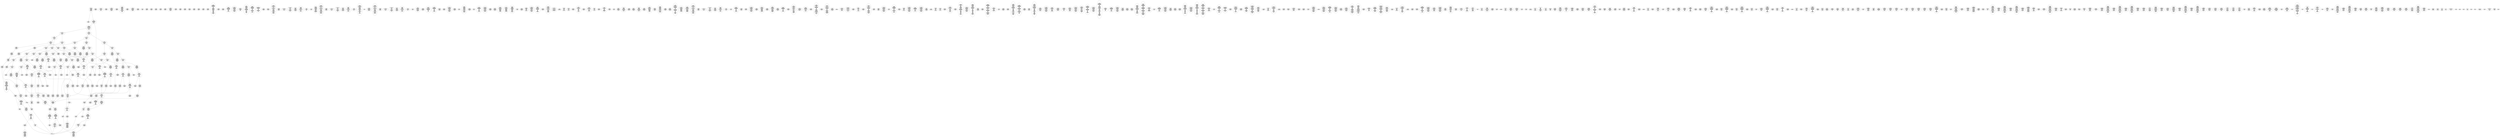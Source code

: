 /* Generated by GvGen v.1.0 (https://www.github.com/stricaud/gvgen) */

digraph G {
compound=true;
   node1 [label="[anywhere]"];
   node2 [label="# 0x0
PUSHX Data
PUSHX Data
MSTORE
CALLVALUE
ISZERO
PUSHX Data
JUMPI
"];
   node3 [label="# 0xc
PUSHX Data
REVERT
"];
   node4 [label="# 0x10
JUMPDEST
PUSHX LogicData
CALLDATASIZE
LT
PUSHX Data
JUMPI
"];
   node5 [label="# 0x1a
PUSHX Data
CALLDATALOAD
PUSHX BitData
SHR
PUSHX LogicData
GT
PUSHX Data
JUMPI
"];
   node6 [label="# 0x2b
PUSHX LogicData
GT
PUSHX Data
JUMPI
"];
   node7 [label="# 0x36
PUSHX LogicData
GT
PUSHX Data
JUMPI
"];
   node8 [label="# 0x41
PUSHX LogicData
EQ
PUSHX Data
JUMPI
"];
   node9 [label="# 0x4c
PUSHX LogicData
EQ
PUSHX Data
JUMPI
"];
   node10 [label="# 0x57
PUSHX LogicData
EQ
PUSHX Data
JUMPI
"];
   node11 [label="# 0x62
PUSHX LogicData
EQ
PUSHX Data
JUMPI
"];
   node12 [label="# 0x6d
PUSHX Data
REVERT
"];
   node13 [label="# 0x71
JUMPDEST
PUSHX LogicData
EQ
PUSHX Data
JUMPI
"];
   node14 [label="# 0x7d
PUSHX LogicData
EQ
PUSHX Data
JUMPI
"];
   node15 [label="# 0x88
PUSHX LogicData
EQ
PUSHX Data
JUMPI
"];
   node16 [label="# 0x93
PUSHX LogicData
EQ
PUSHX Data
JUMPI
"];
   node17 [label="# 0x9e
PUSHX Data
REVERT
"];
   node18 [label="# 0xa2
JUMPDEST
PUSHX LogicData
GT
PUSHX Data
JUMPI
"];
   node19 [label="# 0xae
PUSHX LogicData
EQ
PUSHX Data
JUMPI
"];
   node20 [label="# 0xb9
PUSHX LogicData
EQ
PUSHX Data
JUMPI
"];
   node21 [label="# 0xc4
PUSHX LogicData
EQ
PUSHX Data
JUMPI
"];
   node22 [label="# 0xcf
PUSHX LogicData
EQ
PUSHX Data
JUMPI
"];
   node23 [label="# 0xda
PUSHX Data
REVERT
"];
   node24 [label="# 0xde
JUMPDEST
PUSHX LogicData
EQ
PUSHX Data
JUMPI
"];
   node25 [label="# 0xea
PUSHX LogicData
EQ
PUSHX Data
JUMPI
"];
   node26 [label="# 0xf5
PUSHX LogicData
EQ
PUSHX Data
JUMPI
"];
   node27 [label="# 0x100
PUSHX Data
REVERT
"];
   node28 [label="# 0x104
JUMPDEST
PUSHX LogicData
GT
PUSHX Data
JUMPI
"];
   node29 [label="# 0x110
PUSHX LogicData
GT
PUSHX Data
JUMPI
"];
   node30 [label="# 0x11b
PUSHX LogicData
EQ
PUSHX Data
JUMPI
"];
   node31 [label="# 0x126
PUSHX LogicData
EQ
PUSHX Data
JUMPI
"];
   node32 [label="# 0x131
PUSHX LogicData
EQ
PUSHX Data
JUMPI
"];
   node33 [label="# 0x13c
PUSHX LogicData
EQ
PUSHX Data
JUMPI
"];
   node34 [label="# 0x147
PUSHX Data
REVERT
"];
   node35 [label="# 0x14b
JUMPDEST
PUSHX LogicData
EQ
PUSHX Data
JUMPI
"];
   node36 [label="# 0x157
PUSHX LogicData
EQ
PUSHX Data
JUMPI
"];
   node37 [label="# 0x162
PUSHX LogicData
EQ
PUSHX Data
JUMPI
"];
   node38 [label="# 0x16d
PUSHX LogicData
EQ
PUSHX Data
JUMPI
"];
   node39 [label="# 0x178
PUSHX Data
REVERT
"];
   node40 [label="# 0x17c
JUMPDEST
PUSHX LogicData
GT
PUSHX Data
JUMPI
"];
   node41 [label="# 0x188
PUSHX LogicData
EQ
PUSHX Data
JUMPI
"];
   node42 [label="# 0x193
PUSHX LogicData
EQ
PUSHX Data
JUMPI
"];
   node43 [label="# 0x19e
PUSHX LogicData
EQ
PUSHX Data
JUMPI
"];
   node44 [label="# 0x1a9
PUSHX LogicData
EQ
PUSHX Data
JUMPI
"];
   node45 [label="# 0x1b4
PUSHX Data
REVERT
"];
   node46 [label="# 0x1b8
JUMPDEST
PUSHX LogicData
EQ
PUSHX Data
JUMPI
"];
   node47 [label="# 0x1c3
PUSHX LogicData
EQ
PUSHX Data
JUMPI
"];
   node48 [label="# 0x1ce
PUSHX LogicData
EQ
PUSHX Data
JUMPI
"];
   node49 [label="# 0x1d9
JUMPDEST
PUSHX Data
REVERT
"];
   node50 [label="# 0x1de
JUMPDEST
PUSHX Data
PUSHX Data
CALLDATASIZE
PUSHX Data
PUSHX Data
JUMP
"];
   node51 [label="# 0x1ec
JUMPDEST
PUSHX Data
JUMP
"];
   node52 [label="# 0x1f1
JUMPDEST
PUSHX MemData
MLOAD
PUSHX Data
PUSHX Data
JUMP
"];
   node53 [label="# 0x1fe
JUMPDEST
PUSHX MemData
MLOAD
SUB
RETURN
"];
   node54 [label="# 0x207
JUMPDEST
PUSHX Data
PUSHX Data
CALLDATASIZE
PUSHX Data
PUSHX Data
JUMP
"];
   node55 [label="# 0x215
JUMPDEST
PUSHX Data
JUMP
"];
   node56 [label="# 0x21a
JUMPDEST
PUSHX MemData
MLOAD
PUSHX Data
PUSHX Data
JUMP
"];
   node57 [label="# 0x227
JUMPDEST
PUSHX Data
PUSHX Data
JUMP
"];
   node58 [label="# 0x22f
JUMPDEST
PUSHX MemData
MLOAD
PUSHX Data
PUSHX Data
JUMP
"];
   node59 [label="# 0x23c
JUMPDEST
PUSHX Data
PUSHX Data
CALLDATASIZE
PUSHX Data
PUSHX Data
JUMP
"];
   node60 [label="# 0x24a
JUMPDEST
PUSHX Data
JUMP
"];
   node61 [label="# 0x24f
JUMPDEST
PUSHX Data
PUSHX Data
CALLDATASIZE
PUSHX Data
PUSHX Data
JUMP
"];
   node62 [label="# 0x25d
JUMPDEST
PUSHX Data
MSTORE
PUSHX Data
PUSHX Data
MSTORE
PUSHX Data
SHA3
PUSHX ArithData
ADD
SLOAD
JUMP
"];
   node63 [label="# 0x272
JUMPDEST
PUSHX Data
PUSHX Data
CALLDATASIZE
PUSHX Data
PUSHX Data
JUMP
"];
   node64 [label="# 0x280
JUMPDEST
PUSHX Data
JUMP
"];
   node65 [label="# 0x285
JUMPDEST
PUSHX MemData
MLOAD
PUSHX Data
PUSHX Data
JUMP
"];
   node66 [label="# 0x293
JUMPDEST
PUSHX Data
PUSHX Data
CALLDATASIZE
PUSHX Data
PUSHX Data
JUMP
"];
   node67 [label="# 0x2a1
JUMPDEST
PUSHX Data
JUMP
"];
   node68 [label="# 0x2a6
JUMPDEST
STOP
"];
   node69 [label="# 0x2a8
JUMPDEST
PUSHX Data
PUSHX Data
CALLDATASIZE
PUSHX Data
PUSHX Data
JUMP
"];
   node70 [label="# 0x2b6
JUMPDEST
PUSHX Data
JUMP
"];
   node71 [label="# 0x2bb
JUMPDEST
PUSHX Data
PUSHX Data
CALLDATASIZE
PUSHX Data
PUSHX Data
JUMP
"];
   node72 [label="# 0x2c9
JUMPDEST
PUSHX Data
JUMP
"];
   node73 [label="# 0x2ce
JUMPDEST
PUSHX Data
PUSHX Data
CALLDATASIZE
PUSHX Data
PUSHX Data
JUMP
"];
   node74 [label="# 0x2dc
JUMPDEST
PUSHX Data
JUMP
"];
   node75 [label="# 0x2e1
JUMPDEST
PUSHX Data
PUSHX Data
CALLDATASIZE
PUSHX Data
PUSHX Data
JUMP
"];
   node76 [label="# 0x2ef
JUMPDEST
PUSHX Data
JUMP
"];
   node77 [label="# 0x2f4
JUMPDEST
PUSHX Data
PUSHX Data
JUMP
"];
   node78 [label="# 0x2fc
JUMPDEST
PUSHX Data
PUSHX Data
CALLDATASIZE
PUSHX Data
PUSHX Data
JUMP
"];
   node79 [label="# 0x30a
JUMPDEST
PUSHX Data
JUMP
"];
   node80 [label="# 0x30f
JUMPDEST
PUSHX MemData
MLOAD
PUSHX Data
PUSHX Data
JUMP
"];
   node81 [label="# 0x31c
JUMPDEST
PUSHX Data
PUSHX Data
CALLDATASIZE
PUSHX Data
PUSHX Data
JUMP
"];
   node82 [label="# 0x32a
JUMPDEST
PUSHX Data
JUMP
"];
   node83 [label="# 0x32f
JUMPDEST
PUSHX StorData
SLOAD
PUSHX BitData
AND
PUSHX Data
JUMP
"];
   node84 [label="# 0x33a
JUMPDEST
PUSHX Data
PUSHX Data
JUMP
"];
   node85 [label="# 0x342
JUMPDEST
PUSHX Data
PUSHX Data
CALLDATASIZE
PUSHX Data
PUSHX Data
JUMP
"];
   node86 [label="# 0x350
JUMPDEST
PUSHX Data
JUMP
"];
   node87 [label="# 0x355
JUMPDEST
PUSHX Data
PUSHX Data
CALLDATASIZE
PUSHX Data
PUSHX Data
JUMP
"];
   node88 [label="# 0x363
JUMPDEST
PUSHX Data
JUMP
"];
   node89 [label="# 0x368
JUMPDEST
PUSHX Data
PUSHX Data
JUMP
"];
   node90 [label="# 0x370
JUMPDEST
PUSHX Data
PUSHX Data
CALLDATASIZE
PUSHX Data
PUSHX Data
JUMP
"];
   node91 [label="# 0x37e
JUMPDEST
PUSHX Data
JUMP
"];
   node92 [label="# 0x383
JUMPDEST
PUSHX Data
PUSHX Data
JUMP
"];
   node93 [label="# 0x38b
JUMPDEST
PUSHX Data
PUSHX Data
CALLDATASIZE
PUSHX Data
PUSHX Data
JUMP
"];
   node94 [label="# 0x399
JUMPDEST
PUSHX Data
JUMP
"];
   node95 [label="# 0x39e
JUMPDEST
PUSHX Data
PUSHX Data
CALLDATASIZE
PUSHX Data
PUSHX Data
JUMP
"];
   node96 [label="# 0x3ac
JUMPDEST
PUSHX Data
JUMP
"];
   node97 [label="# 0x3b1
JUMPDEST
PUSHX Data
PUSHX Data
CALLDATASIZE
PUSHX Data
PUSHX Data
JUMP
"];
   node98 [label="# 0x3bf
JUMPDEST
PUSHX Data
JUMP
"];
   node99 [label="# 0x3c4
JUMPDEST
PUSHX Data
PUSHX Data
CALLDATASIZE
PUSHX Data
PUSHX Data
JUMP
"];
   node100 [label="# 0x3d2
JUMPDEST
PUSHX Data
JUMP
"];
   node101 [label="# 0x3d7
JUMPDEST
PUSHX Data
PUSHX Data
JUMP
"];
   node102 [label="# 0x3df
JUMPDEST
PUSHX Data
PUSHX Data
CALLDATASIZE
PUSHX Data
PUSHX Data
JUMP
"];
   node103 [label="# 0x3ed
JUMPDEST
PUSHX ArithData
PUSHX BitData
PUSHX BitData
SHL
SUB
AND
PUSHX Data
MSTORE
PUSHX Data
PUSHX Data
MSTORE
PUSHX Data
SHA3
AND
MSTORE
MSTORE
SHA3
SLOAD
PUSHX BitData
AND
JUMP
"];
   node104 [label="# 0x41b
JUMPDEST
PUSHX Data
PUSHX Data
CALLDATASIZE
PUSHX Data
PUSHX Data
JUMP
"];
   node105 [label="# 0x429
JUMPDEST
PUSHX Data
JUMP
"];
   node106 [label="# 0x42e
JUMPDEST
PUSHX Data
PUSHX Data
CALLDATASIZE
PUSHX Data
PUSHX Data
JUMP
"];
   node107 [label="# 0x43c
JUMPDEST
PUSHX Data
JUMP
"];
   node108 [label="# 0x441
JUMPDEST
PUSHX Data
PUSHX MemData
MLOAD
PUSHX Data
PUSHX Data
CODECOPY
MLOAD
MSTORE
JUMP
"];
   node109 [label="# 0x456
JUMPDEST
PUSHX Data
PUSHX ArithData
PUSHX BitData
PUSHX BitData
SHL
SUB
AND
PUSHX Data
JUMPI
"];
   node110 [label="# 0x467
PUSHX MemData
MLOAD
PUSHX BitData
PUSHX BitData
SHL
MSTORE
PUSHX ArithData
ADD
PUSHX Data
PUSHX Data
JUMP
"];
   node111 [label="# 0x47e
JUMPDEST
PUSHX MemData
MLOAD
SUB
REVERT
"];
   node112 [label="# 0x487
JUMPDEST
PUSHX Data
MSTORE
PUSHX Data
MSTORE
PUSHX Data
SHA3
PUSHX ArithData
PUSHX BitData
PUSHX BitData
SHL
SUB
AND
MSTORE
MSTORE
SHA3
SLOAD
"];
   node113 [label="# 0x4aa
JUMPDEST
JUMP
"];
   node114 [label="# 0x4b0
JUMPDEST
PUSHX Data
PUSHX ArithData
PUSHX BitData
PUSHX BitData
SHL
SUB
NOT
AND
PUSHX BitData
PUSHX BitData
SHL
EQ
PUSHX Data
JUMPI
"];
   node115 [label="# 0x4cc
PUSHX ArithData
PUSHX BitData
PUSHX BitData
SHL
SUB
NOT
AND
PUSHX BitData
PUSHX BitData
SHL
EQ
"];
   node116 [label="# 0x4e1
JUMPDEST
PUSHX Data
JUMPI
"];
   node117 [label="# 0x4e7
PUSHX Data
PUSHX Data
JUMP
"];
   node118 [label="# 0x4f0
JUMPDEST
PUSHX StorData
SLOAD
PUSHX Data
PUSHX Data
JUMP
"];
   node119 [label="# 0x4fd
JUMPDEST
PUSHX ArithData
ADD
PUSHX ArithData
DIV
MUL
PUSHX ArithData
ADD
PUSHX MemData
MLOAD
ADD
PUSHX Data
MSTORE
MSTORE
PUSHX ArithData
ADD
SLOAD
PUSHX Data
PUSHX Data
JUMP
"];
   node120 [label="# 0x529
JUMPDEST
ISZERO
PUSHX Data
JUMPI
"];
   node121 [label="# 0x530
PUSHX LogicData
LT
PUSHX Data
JUMPI
"];
   node122 [label="# 0x538
PUSHX ArithData
SLOAD
DIV
MUL
MSTORE
PUSHX ArithData
ADD
PUSHX Data
JUMP
"];
   node123 [label="# 0x54b
JUMPDEST
ADD
PUSHX Data
MSTORE
PUSHX Data
PUSHX Data
SHA3
"];
   node124 [label="# 0x559
JUMPDEST
SLOAD
MSTORE
PUSHX ArithData
ADD
PUSHX ArithData
ADD
GT
PUSHX Data
JUMPI
"];
   node125 [label="# 0x56d
SUB
PUSHX BitData
AND
ADD
"];
   node126 [label="# 0x576
JUMPDEST
JUMP
"];
   node127 [label="# 0x57e
JUMPDEST
PUSHX Data
MSTORE
PUSHX Data
PUSHX Data
MSTORE
PUSHX Data
SHA3
SLOAD
PUSHX Data
PUSHX Data
PUSHX Data
JUMP
"];
   node128 [label="# 0x59c
JUMPDEST
PUSHX ArithData
ADD
PUSHX ArithData
DIV
MUL
PUSHX ArithData
ADD
PUSHX MemData
MLOAD
ADD
PUSHX Data
MSTORE
MSTORE
PUSHX ArithData
ADD
SLOAD
PUSHX Data
PUSHX Data
JUMP
"];
   node129 [label="# 0x5c8
JUMPDEST
ISZERO
PUSHX Data
JUMPI
"];
   node130 [label="# 0x5cf
PUSHX LogicData
LT
PUSHX Data
JUMPI
"];
   node131 [label="# 0x5d7
PUSHX ArithData
SLOAD
DIV
MUL
MSTORE
PUSHX ArithData
ADD
PUSHX Data
JUMP
"];
   node132 [label="# 0x5ea
JUMPDEST
ADD
PUSHX Data
MSTORE
PUSHX Data
PUSHX Data
SHA3
"];
   node133 [label="# 0x5f8
JUMPDEST
SLOAD
MSTORE
PUSHX ArithData
ADD
PUSHX ArithData
ADD
GT
PUSHX Data
JUMPI
"];
   node134 [label="# 0x60c
SUB
PUSHX BitData
AND
ADD
"];
   node135 [label="# 0x615
JUMPDEST
PUSHX MemData
MLOAD
PUSHX ArithData
ADD
PUSHX Data
MSTORE
PUSHX Data
MSTORE
MLOAD
PUSHX ArithData
ADD
SHA3
MLOAD
PUSHX ArithData
ADD
SHA3
EQ
PUSHX Data
JUMPI
"];
   node136 [label="# 0x641
JUMP
"];
   node137 [label="# 0x646
JUMPDEST
PUSHX StorData
SLOAD
PUSHX Data
PUSHX Data
JUMP
"];
   node138 [label="# 0x653
JUMPDEST
PUSHX ArithData
ADD
PUSHX ArithData
DIV
MUL
PUSHX ArithData
ADD
PUSHX MemData
MLOAD
ADD
PUSHX Data
MSTORE
MSTORE
PUSHX ArithData
ADD
SLOAD
PUSHX Data
PUSHX Data
JUMP
"];
   node139 [label="# 0x67f
JUMPDEST
ISZERO
PUSHX Data
JUMPI
"];
   node140 [label="# 0x686
PUSHX LogicData
LT
PUSHX Data
JUMPI
"];
   node141 [label="# 0x68e
PUSHX ArithData
SLOAD
DIV
MUL
MSTORE
PUSHX ArithData
ADD
PUSHX Data
JUMP
"];
   node142 [label="# 0x6a1
JUMPDEST
ADD
PUSHX Data
MSTORE
PUSHX Data
PUSHX Data
SHA3
"];
   node143 [label="# 0x6af
JUMPDEST
SLOAD
MSTORE
PUSHX ArithData
ADD
PUSHX ArithData
ADD
GT
PUSHX Data
JUMPI
"];
   node144 [label="# 0x6c3
SUB
PUSHX BitData
AND
ADD
"];
   node145 [label="# 0x6cc
JUMPDEST
JUMP
"];
   node146 [label="# 0x6d9
JUMPDEST
PUSHX Data
PUSHX StorData
SLOAD
PUSHX Data
PUSHX Data
PUSHX Data
JUMP
"];
   node147 [label="# 0x6ed
JUMPDEST
PUSHX Data
PUSHX Data
JUMP
"];
   node148 [label="# 0x6f7
JUMPDEST
PUSHX StorData
SLOAD
PUSHX ArithData
PUSHX BitData
PUSHX BitData
SHL
SUB
AND
JUMP
"];
   node149 [label="# 0x70d
JUMPDEST
PUSHX ArithData
PUSHX BitData
PUSHX BitData
SHL
SUB
AND
CALLER
EQ
PUSHX Data
JUMPI
"];
   node150 [label="# 0x71f
PUSHX Data
CALLER
PUSHX Data
JUMP
"];
   node151 [label="# 0x729
JUMPDEST
PUSHX Data
JUMPI
"];
   node152 [label="# 0x72e
PUSHX MemData
MLOAD
PUSHX BitData
PUSHX BitData
SHL
MSTORE
PUSHX ArithData
ADD
PUSHX Data
PUSHX Data
JUMP
"];
   node153 [label="# 0x745
JUMPDEST
PUSHX Data
PUSHX Data
JUMP
"];
   node154 [label="# 0x752
JUMPDEST
JUMP
"];
   node155 [label="# 0x759
JUMPDEST
PUSHX Data
MSTORE
PUSHX Data
PUSHX Data
MSTORE
PUSHX Data
SHA3
PUSHX ArithData
ADD
SLOAD
PUSHX Data
PUSHX Data
JUMP
"];
   node156 [label="# 0x774
JUMPDEST
PUSHX Data
PUSHX Data
JUMP
"];
   node157 [label="# 0x77e
JUMPDEST
JUMP
"];
   node158 [label="# 0x783
JUMPDEST
PUSHX ArithData
PUSHX BitData
PUSHX BitData
SHL
SUB
AND
CALLER
EQ
PUSHX Data
JUMPI
"];
   node159 [label="# 0x794
PUSHX MemData
MLOAD
PUSHX BitData
PUSHX BitData
SHL
MSTORE
PUSHX ArithData
ADD
PUSHX Data
PUSHX Data
JUMP
"];
   node160 [label="# 0x7ab
JUMPDEST
PUSHX Data
PUSHX Data
JUMP
"];
   node161 [label="# 0x7b5
JUMPDEST
JUMP
"];
   node162 [label="# 0x7b9
JUMPDEST
PUSHX Data
PUSHX Data
PUSHX Data
JUMP
"];
   node163 [label="# 0x7c4
JUMPDEST
PUSHX Data
PUSHX MemData
MLOAD
PUSHX Data
PUSHX Data
CODECOPY
MLOAD
MSTORE
PUSHX Data
JUMP
"];
   node164 [label="# 0x7dc
JUMPDEST
PUSHX MemData
MLOAD
PUSHX Data
PUSHX Data
CODECOPY
MLOAD
MSTORE
PUSHX Data
PUSHX Data
JUMP
"];
   node165 [label="# 0x7f4
JUMPDEST
PUSHX Data
MSTORE
PUSHX Data
PUSHX ArithData
MSTORE
PUSHX Data
SHA3
MLOAD
PUSHX Data
ADD
PUSHX Data
JUMP
"];
   node166 [label="# 0x813
JUMPDEST
JUMP
"];
   node167 [label="# 0x819
JUMPDEST
PUSHX Data
PUSHX Data
PUSHX Data
JUMP
"];
   node168 [label="# 0x824
JUMPDEST
PUSHX Data
PUSHX Data
JUMP
"];
   node169 [label="# 0x82c
JUMPDEST
JUMP
"];
   node170 [label="# 0x82f
JUMPDEST
PUSHX Data
MLOAD
MLOAD
EQ
PUSHX Data
JUMPI
"];
   node171 [label="# 0x83b
PUSHX MemData
MLOAD
PUSHX BitData
PUSHX BitData
SHL
MSTORE
PUSHX ArithData
ADD
PUSHX Data
PUSHX Data
JUMP
"];
   node172 [label="# 0x852
JUMPDEST
PUSHX Data
MLOAD
PUSHX ArithData
PUSHX BitData
PUSHX BitData
SHL
SUB
GT
ISZERO
PUSHX Data
JUMPI
"];
   node173 [label="# 0x866
PUSHX Data
PUSHX Data
JUMP
"];
   node174 [label="# 0x86d
JUMPDEST
PUSHX MemData
MLOAD
MSTORE
PUSHX ArithData
MUL
PUSHX ArithData
ADD
ADD
PUSHX Data
MSTORE
ISZERO
PUSHX Data
JUMPI
"];
   node175 [label="# 0x887
PUSHX ArithData
ADD
PUSHX ArithData
MUL
CALLDATASIZE
CALLDATACOPY
ADD
"];
   node176 [label="# 0x896
JUMPDEST
PUSHX Data
"];
   node177 [label="# 0x89c
JUMPDEST
MLOAD
LT
ISZERO
PUSHX Data
JUMPI
"];
   node178 [label="# 0x8a6
PUSHX Data
MLOAD
LT
PUSHX Data
JUMPI
"];
   node179 [label="# 0x8b3
PUSHX Data
PUSHX Data
JUMP
"];
   node180 [label="# 0x8ba
JUMPDEST
PUSHX ArithData
MUL
PUSHX ArithData
ADD
ADD
MLOAD
MLOAD
LT
PUSHX Data
JUMPI
"];
   node181 [label="# 0x8cd
PUSHX Data
PUSHX Data
JUMP
"];
   node182 [label="# 0x8d4
JUMPDEST
PUSHX ArithData
MUL
PUSHX ArithData
ADD
ADD
MLOAD
PUSHX Data
JUMP
"];
   node183 [label="# 0x8e1
JUMPDEST
MLOAD
LT
PUSHX Data
JUMPI
"];
   node184 [label="# 0x8ec
PUSHX Data
PUSHX Data
JUMP
"];
   node185 [label="# 0x8f3
JUMPDEST
PUSHX ArithData
MUL
ADD
ADD
MSTORE
PUSHX Data
PUSHX Data
JUMP
"];
   node186 [label="# 0x907
JUMPDEST
PUSHX Data
JUMP
"];
   node187 [label="# 0x90e
JUMPDEST
JUMP
"];
   node188 [label="# 0x916
JUMPDEST
PUSHX Data
PUSHX Data
PUSHX Data
JUMP
"];
   node189 [label="# 0x921
JUMPDEST
MLOAD
PUSHX Data
PUSHX Data
PUSHX ArithData
ADD
PUSHX Data
JUMP
"];
   node190 [label="# 0x934
JUMPDEST
PUSHX Data
PUSHX Data
PUSHX Data
JUMP
"];
   node191 [label="# 0x93f
JUMPDEST
PUSHX Data
PUSHX Data
JUMP
"];
   node192 [label="# 0x947
JUMPDEST
PUSHX Data
MSTORE
PUSHX Data
PUSHX Data
MSTORE
PUSHX Data
SHA3
PUSHX ArithData
PUSHX BitData
PUSHX BitData
SHL
SUB
AND
MSTORE
MSTORE
SHA3
SLOAD
PUSHX BitData
AND
JUMP
"];
   node193 [label="# 0x972
JUMPDEST
PUSHX Data
PUSHX Data
PUSHX Data
JUMP
"];
   node194 [label="# 0x97d
JUMPDEST
MLOAD
PUSHX Data
PUSHX Data
PUSHX ArithData
ADD
PUSHX Data
JUMP
"];
   node195 [label="# 0x990
JUMPDEST
PUSHX StorData
SLOAD
PUSHX Data
PUSHX Data
JUMP
"];
   node196 [label="# 0x99d
JUMPDEST
PUSHX Data
PUSHX Data
PUSHX Data
JUMP
"];
   node197 [label="# 0x9a8
JUMPDEST
PUSHX Data
PUSHX MemData
MLOAD
PUSHX Data
PUSHX Data
CODECOPY
MLOAD
MSTORE
PUSHX Data
JUMP
"];
   node198 [label="# 0x9c0
JUMPDEST
PUSHX Data
CALLER
PUSHX Data
JUMP
"];
   node199 [label="# 0x9cb
JUMPDEST
PUSHX Data
MSTORE
PUSHX Data
PUSHX Data
MSTORE
PUSHX Data
SHA3
PUSHX ArithData
ADD
SLOAD
PUSHX Data
PUSHX Data
JUMP
"];
   node200 [label="# 0x9e6
JUMPDEST
PUSHX Data
PUSHX Data
JUMP
"];
   node201 [label="# 0x9f0
JUMPDEST
PUSHX Data
PUSHX Data
PUSHX Data
JUMP
"];
   node202 [label="# 0x9fb
JUMPDEST
PUSHX StorData
SLOAD
PUSHX ArithData
PUSHX BitData
PUSHX BitData
SHL
SUB
NOT
AND
PUSHX ArithData
PUSHX BitData
PUSHX BitData
SHL
SUB
AND
OR
SSTORE
PUSHX Data
SSTORE
JUMP
"];
   node203 [label="# 0xa22
JUMPDEST
PUSHX MemData
MLOAD
PUSHX Data
PUSHX Data
CODECOPY
MLOAD
MSTORE
PUSHX Data
PUSHX Data
JUMP
"];
   node204 [label="# 0xa3a
JUMPDEST
PUSHX Data
PUSHX MemData
MLOAD
PUSHX ArithData
ADD
PUSHX Data
MSTORE
PUSHX Data
MSTORE
PUSHX Data
JUMP
"];
   node205 [label="# 0xa55
JUMPDEST
PUSHX Data
PUSHX StorData
SLOAD
PUSHX Data
PUSHX Data
JUMP
"];
   node206 [label="# 0xa64
JUMPDEST
PUSHX ArithData
ADD
PUSHX ArithData
DIV
MUL
PUSHX ArithData
ADD
PUSHX MemData
MLOAD
ADD
PUSHX Data
MSTORE
MSTORE
PUSHX ArithData
ADD
SLOAD
PUSHX Data
PUSHX Data
JUMP
"];
   node207 [label="# 0xa90
JUMPDEST
ISZERO
PUSHX Data
JUMPI
"];
   node208 [label="# 0xa97
PUSHX LogicData
LT
PUSHX Data
JUMPI
"];
   node209 [label="# 0xa9f
PUSHX ArithData
SLOAD
DIV
MUL
MSTORE
PUSHX ArithData
ADD
PUSHX Data
JUMP
"];
   node210 [label="# 0xab2
JUMPDEST
ADD
PUSHX Data
MSTORE
PUSHX Data
PUSHX Data
SHA3
"];
   node211 [label="# 0xac0
JUMPDEST
SLOAD
MSTORE
PUSHX ArithData
ADD
PUSHX ArithData
ADD
GT
PUSHX Data
JUMPI
"];
   node212 [label="# 0xad4
SUB
PUSHX BitData
AND
ADD
"];
   node213 [label="# 0xadd
JUMPDEST
JUMP
"];
   node214 [label="# 0xae7
JUMPDEST
PUSHX ArithData
PUSHX BitData
PUSHX BitData
SHL
SUB
AND
CALLER
EQ
PUSHX Data
JUMPI
"];
   node215 [label="# 0xaf9
PUSHX Data
CALLER
PUSHX Data
JUMP
"];
   node216 [label="# 0xb03
JUMPDEST
PUSHX Data
JUMPI
"];
   node217 [label="# 0xb08
PUSHX MemData
MLOAD
PUSHX BitData
PUSHX BitData
SHL
MSTORE
PUSHX ArithData
ADD
PUSHX Data
PUSHX Data
JUMP
"];
   node218 [label="# 0xb1f
JUMPDEST
PUSHX Data
PUSHX Data
JUMP
"];
   node219 [label="# 0xb2c
JUMPDEST
PUSHX MemData
MLOAD
PUSHX Data
PUSHX Data
CODECOPY
MLOAD
MSTORE
PUSHX Data
PUSHX Data
JUMP
"];
   node220 [label="# 0xb44
JUMPDEST
PUSHX Data
PUSHX Data
JUMP
"];
   node221 [label="# 0xb4e
JUMPDEST
PUSHX Data
PUSHX MemData
MLOAD
PUSHX ArithData
ADD
PUSHX Data
MSTORE
PUSHX Data
MSTORE
PUSHX Data
JUMP
"];
   node222 [label="# 0xb69
JUMPDEST
PUSHX Data
PUSHX Data
PUSHX Data
PUSHX Data
PUSHX Data
JUMP
"];
   node223 [label="# 0xb78
JUMPDEST
PUSHX Data
PUSHX Data
PUSHX Data
JUMP
"];
   node224 [label="# 0xb83
JUMPDEST
PUSHX ArithData
PUSHX BitData
PUSHX BitData
SHL
SUB
GT
ISZERO
PUSHX Data
JUMPI
"];
   node225 [label="# 0xb93
PUSHX Data
PUSHX Data
JUMP
"];
   node226 [label="# 0xb9a
JUMPDEST
PUSHX MemData
MLOAD
MSTORE
PUSHX ArithData
ADD
PUSHX BitData
NOT
AND
PUSHX ArithData
ADD
ADD
PUSHX Data
MSTORE
ISZERO
PUSHX Data
JUMPI
"];
   node227 [label="# 0xbb8
PUSHX ArithData
ADD
CALLDATASIZE
CALLDATACOPY
ADD
"];
   node228 [label="# 0xbc4
JUMPDEST
PUSHX BitData
PUSHX BitData
SHL
PUSHX LogicData
MLOAD
LT
PUSHX Data
JUMPI
"];
   node229 [label="# 0xbd8
PUSHX Data
PUSHX Data
JUMP
"];
   node230 [label="# 0xbdf
JUMPDEST
PUSHX ArithData
ADD
ADD
PUSHX ArithData
PUSHX BitData
PUSHX BitData
SHL
SUB
NOT
AND
PUSHX BitData
BYTE
MSTORE8
PUSHX BitData
PUSHX BitData
SHL
PUSHX LogicData
MLOAD
LT
PUSHX Data
JUMPI
"];
   node231 [label="# 0xc07
PUSHX Data
PUSHX Data
JUMP
"];
   node232 [label="# 0xc0e
JUMPDEST
PUSHX ArithData
ADD
ADD
PUSHX ArithData
PUSHX BitData
PUSHX BitData
SHL
SUB
NOT
AND
PUSHX BitData
BYTE
MSTORE8
PUSHX Data
PUSHX Data
PUSHX Data
PUSHX Data
JUMP
"];
   node233 [label="# 0xc32
JUMPDEST
PUSHX Data
PUSHX Data
PUSHX Data
JUMP
"];
   node234 [label="# 0xc3d
JUMPDEST
"];
   node235 [label="# 0xc40
JUMPDEST
PUSHX LogicData
GT
ISZERO
PUSHX Data
JUMPI
"];
   node236 [label="# 0xc4a
PUSHX BitData
PUSHX BitData
SHL
PUSHX BitData
AND
PUSHX LogicData
LT
PUSHX Data
JUMPI
"];
   node237 [label="# 0xc6a
PUSHX Data
PUSHX Data
JUMP
"];
   node238 [label="# 0xc71
JUMPDEST
BYTE
PUSHX BitData
SHL
MLOAD
LT
PUSHX Data
JUMPI
"];
   node239 [label="# 0xc80
PUSHX Data
PUSHX Data
JUMP
"];
   node240 [label="# 0xc87
JUMPDEST
PUSHX ArithData
ADD
ADD
PUSHX ArithData
PUSHX BitData
PUSHX BitData
SHL
SUB
NOT
AND
PUSHX BitData
BYTE
MSTORE8
PUSHX BitData
SHR
PUSHX Data
PUSHX Data
JUMP
"];
   node241 [label="# 0xcae
JUMPDEST
PUSHX Data
JUMP
"];
   node242 [label="# 0xcb5
JUMPDEST
ISZERO
PUSHX Data
JUMPI
"];
   node243 [label="# 0xcbd
PUSHX MemData
MLOAD
PUSHX BitData
PUSHX BitData
SHL
MSTORE
PUSHX ArithData
ADD
PUSHX Data
PUSHX Data
JUMP
"];
   node244 [label="# 0xcd4
JUMPDEST
JUMP
"];
   node245 [label="# 0xcdb
JUMPDEST
PUSHX Data
PUSHX ArithData
PUSHX BitData
PUSHX BitData
SHL
SUB
NOT
AND
PUSHX BitData
PUSHX BitData
SHL
EQ
PUSHX Data
JUMPI
"];
   node246 [label="# 0xcf7
PUSHX Data
PUSHX Data
JUMP
"];
   node247 [label="# 0xd00
JUMPDEST
MLOAD
MLOAD
EQ
PUSHX Data
JUMPI
"];
   node248 [label="# 0xd0a
PUSHX MemData
MLOAD
PUSHX BitData
PUSHX BitData
SHL
MSTORE
PUSHX ArithData
ADD
PUSHX Data
PUSHX Data
JUMP
"];
   node249 [label="# 0xd21
JUMPDEST
PUSHX ArithData
PUSHX BitData
PUSHX BitData
SHL
SUB
AND
PUSHX Data
JUMPI
"];
   node250 [label="# 0xd30
PUSHX MemData
MLOAD
PUSHX BitData
PUSHX BitData
SHL
MSTORE
PUSHX ArithData
ADD
PUSHX Data
PUSHX Data
JUMP
"];
   node251 [label="# 0xd47
JUMPDEST
CALLER
PUSHX Data
PUSHX Data
JUMP
"];
   node252 [label="# 0xd56
JUMPDEST
PUSHX Data
"];
   node253 [label="# 0xd59
JUMPDEST
MLOAD
LT
ISZERO
PUSHX Data
JUMPI
"];
   node254 [label="# 0xd63
PUSHX Data
MLOAD
LT
PUSHX Data
JUMPI
"];
   node255 [label="# 0xd6f
PUSHX Data
PUSHX Data
JUMP
"];
   node256 [label="# 0xd76
JUMPDEST
PUSHX ArithData
MUL
PUSHX ArithData
ADD
ADD
MLOAD
PUSHX Data
MLOAD
LT
PUSHX Data
JUMPI
"];
   node257 [label="# 0xd8d
PUSHX Data
PUSHX Data
JUMP
"];
   node258 [label="# 0xd94
JUMPDEST
PUSHX ArithData
MUL
ADD
ADD
MLOAD
PUSHX Data
MSTORE
MSTORE
PUSHX Data
SHA3
PUSHX ArithData
PUSHX BitData
PUSHX BitData
SHL
SUB
AND
MSTORE
MSTORE
SHA3
SLOAD
LT
ISZERO
PUSHX Data
JUMPI
"];
   node259 [label="# 0xdcd
PUSHX MemData
MLOAD
PUSHX BitData
PUSHX BitData
SHL
MSTORE
PUSHX ArithData
ADD
PUSHX Data
PUSHX Data
JUMP
"];
   node260 [label="# 0xde4
JUMPDEST
PUSHX Data
MSTORE
PUSHX Data
MSTORE
PUSHX Data
SHA3
PUSHX ArithData
PUSHX BitData
PUSHX BitData
SHL
SUB
AND
MSTORE
MSTORE
SHA3
SUB
SSTORE
AND
MSTORE
SHA3
SLOAD
PUSHX Data
PUSHX Data
JUMP
"];
   node261 [label="# 0xe21
JUMPDEST
SSTORE
PUSHX Data
PUSHX Data
JUMP
"];
   node262 [label="# 0xe35
JUMPDEST
PUSHX Data
JUMP
"];
   node263 [label="# 0xe3c
JUMPDEST
PUSHX ArithData
PUSHX BitData
PUSHX BitData
SHL
SUB
AND
PUSHX ArithData
PUSHX BitData
PUSHX BitData
SHL
SUB
AND
PUSHX ArithData
PUSHX BitData
PUSHX BitData
SHL
SUB
AND
PUSHX Data
PUSHX MemData
MLOAD
PUSHX Data
PUSHX Data
JUMP
"];
   node264 [label="# 0xe8c
JUMPDEST
PUSHX MemData
MLOAD
SUB
LOGX
PUSHX Data
PUSHX Data
JUMP
"];
   node265 [label="# 0xea2
JUMPDEST
JUMP
"];
   node266 [label="# 0xeaa
JUMPDEST
PUSHX Data
CALLER
PUSHX Data
JUMP
"];
   node267 [label="# 0xeb4
JUMPDEST
PUSHX Data
PUSHX Data
JUMP
"];
   node268 [label="# 0xebe
JUMPDEST
PUSHX Data
JUMPI
"];
   node269 [label="# 0xec3
PUSHX Data
MSTORE
PUSHX Data
PUSHX Data
MSTORE
PUSHX Data
SHA3
PUSHX ArithData
PUSHX BitData
PUSHX BitData
SHL
SUB
AND
MSTORE
MSTORE
SHA3
SLOAD
PUSHX BitData
NOT
AND
PUSHX BitData
OR
SSTORE
PUSHX Data
CALLER
JUMP
"];
   node270 [label="# 0xef6
JUMPDEST
PUSHX ArithData
PUSHX BitData
PUSHX BitData
SHL
SUB
AND
PUSHX ArithData
PUSHX BitData
PUSHX BitData
SHL
SUB
AND
PUSHX Data
PUSHX MemData
MLOAD
PUSHX MemData
MLOAD
SUB
LOGX
JUMP
"];
   node271 [label="# 0xf3a
JUMPDEST
PUSHX Data
PUSHX Data
JUMP
"];
   node272 [label="# 0xf44
JUMPDEST
ISZERO
PUSHX Data
JUMPI
"];
   node273 [label="# 0xf4a
PUSHX Data
MSTORE
PUSHX Data
PUSHX Data
MSTORE
PUSHX MemData
SHA3
PUSHX ArithData
PUSHX BitData
PUSHX BitData
SHL
SUB
AND
MSTORE
MSTORE
SHA3
SLOAD
PUSHX BitData
NOT
AND
SSTORE
MLOAD
CALLER
PUSHX Data
LOGX
JUMP
"];
   node274 [label="# 0xfa1
JUMPDEST
PUSHX StorData
SLOAD
PUSHX BitData
AND
PUSHX Data
JUMPI
"];
   node275 [label="# 0xfac
PUSHX MemData
MLOAD
PUSHX BitData
PUSHX BitData
SHL
MSTORE
PUSHX ArithData
ADD
PUSHX Data
PUSHX Data
JUMP
"];
   node276 [label="# 0xfc3
JUMPDEST
PUSHX StorData
SLOAD
PUSHX BitData
NOT
AND
SSTORE
PUSHX Data
CALLER
"];
   node277 [label="# 0xff0
JUMPDEST
PUSHX MemData
MLOAD
PUSHX Data
PUSHX Data
JUMP
"];
   node278 [label="# 0xffd
JUMPDEST
PUSHX MemData
MLOAD
SUB
LOGX
JUMP
"];
   node279 [label="# 0x1007
JUMPDEST
PUSHX StorData
SLOAD
PUSHX BitData
AND
ISZERO
PUSHX Data
JUMPI
"];
   node280 [label="# 0x1013
PUSHX MemData
MLOAD
PUSHX BitData
PUSHX BitData
SHL
MSTORE
PUSHX ArithData
ADD
PUSHX Data
PUSHX Data
JUMP
"];
   node281 [label="# 0x102a
JUMPDEST
PUSHX StorData
SLOAD
PUSHX BitData
NOT
AND
PUSHX BitData
OR
SSTORE
PUSHX Data
PUSHX Data
CALLER
JUMP
"];
   node282 [label="# 0x105f
JUMPDEST
PUSHX ArithData
PUSHX BitData
PUSHX BitData
SHL
SUB
AND
PUSHX ArithData
PUSHX BitData
PUSHX BitData
SHL
SUB
AND
EQ
ISZERO
PUSHX Data
JUMPI
"];
   node283 [label="# 0x107a
PUSHX MemData
MLOAD
PUSHX BitData
PUSHX BitData
SHL
MSTORE
PUSHX ArithData
ADD
PUSHX Data
PUSHX Data
JUMP
"];
   node284 [label="# 0x1091
JUMPDEST
PUSHX ArithData
PUSHX BitData
PUSHX BitData
SHL
SUB
AND
PUSHX Data
MSTORE
PUSHX Data
PUSHX Data
MSTORE
PUSHX MemData
SHA3
AND
MSTORE
MSTORE
SHA3
SLOAD
PUSHX BitData
NOT
AND
ISZERO
ISZERO
OR
SSTORE
MLOAD
PUSHX Data
PUSHX Data
PUSHX Data
JUMP
"];
   node285 [label="# 0x10f5
JUMPDEST
PUSHX MemData
MLOAD
SUB
LOGX
JUMP
"];
   node286 [label="# 0x1102
JUMPDEST
PUSHX ArithData
PUSHX BitData
PUSHX BitData
SHL
SUB
AND
PUSHX Data
JUMPI
"];
   node287 [label="# 0x1111
PUSHX MemData
MLOAD
PUSHX BitData
PUSHX BitData
SHL
MSTORE
PUSHX ArithData
ADD
PUSHX Data
PUSHX Data
JUMP
"];
   node288 [label="# 0x1128
JUMPDEST
CALLER
PUSHX Data
PUSHX Data
PUSHX Data
JUMP
"];
   node289 [label="# 0x1134
JUMPDEST
PUSHX Data
PUSHX Data
PUSHX Data
JUMP
"];
   node290 [label="# 0x1141
JUMPDEST
PUSHX Data
PUSHX Data
PUSHX Data
JUMP
"];
   node291 [label="# 0x1152
JUMPDEST
PUSHX Data
MSTORE
PUSHX Data
MSTORE
PUSHX Data
SHA3
PUSHX ArithData
PUSHX BitData
PUSHX BitData
SHL
SUB
AND
MSTORE
MSTORE
SHA3
SLOAD
PUSHX Data
PUSHX Data
JUMP
"];
   node292 [label="# 0x1182
JUMPDEST
SSTORE
PUSHX ArithData
PUSHX BitData
PUSHX BitData
SHL
SUB
AND
PUSHX BitData
PUSHX ArithData
PUSHX BitData
PUSHX BitData
SHL
SUB
AND
PUSHX ArithData
PUSHX BitData
PUSHX BitData
SHL
SUB
AND
PUSHX Data
PUSHX MemData
MLOAD
PUSHX Data
PUSHX Data
JUMP
"];
   node293 [label="# 0x11d9
JUMPDEST
PUSHX MemData
MLOAD
SUB
LOGX
PUSHX Data
PUSHX Data
PUSHX Data
JUMP
"];
   node294 [label="# 0x11f0
JUMPDEST
JUMP
"];
   node295 [label="# 0x11f9
JUMPDEST
PUSHX ArithData
PUSHX BitData
PUSHX BitData
SHL
SUB
AND
PUSHX Data
JUMPI
"];
   node296 [label="# 0x1208
PUSHX MemData
MLOAD
PUSHX BitData
PUSHX BitData
SHL
MSTORE
PUSHX ArithData
ADD
PUSHX Data
PUSHX Data
JUMP
"];
   node297 [label="# 0x121f
JUMPDEST
CALLER
PUSHX Data
PUSHX Data
PUSHX Data
JUMP
"];
   node298 [label="# 0x122b
JUMPDEST
PUSHX Data
PUSHX Data
PUSHX Data
JUMP
"];
   node299 [label="# 0x1238
JUMPDEST
PUSHX Data
PUSHX Data
JUMP
"];
   node300 [label="# 0x1248
JUMPDEST
PUSHX Data
MSTORE
PUSHX Data
MSTORE
PUSHX Data
SHA3
PUSHX ArithData
PUSHX BitData
PUSHX BitData
SHL
SUB
AND
MSTORE
MSTORE
SHA3
SLOAD
LT
ISZERO
PUSHX Data
JUMPI
"];
   node301 [label="# 0x1272
PUSHX MemData
MLOAD
PUSHX BitData
PUSHX BitData
SHL
MSTORE
PUSHX ArithData
ADD
PUSHX Data
PUSHX Data
JUMP
"];
   node302 [label="# 0x1289
JUMPDEST
PUSHX Data
MSTORE
PUSHX Data
MSTORE
PUSHX Data
SHA3
PUSHX ArithData
PUSHX BitData
PUSHX BitData
SHL
SUB
AND
MSTORE
MSTORE
SHA3
SUB
SSTORE
AND
MSTORE
SHA3
SLOAD
PUSHX Data
PUSHX Data
JUMP
"];
   node303 [label="# 0x12c6
JUMPDEST
SSTORE
PUSHX ArithData
PUSHX BitData
PUSHX BitData
SHL
SUB
AND
PUSHX ArithData
PUSHX BitData
PUSHX BitData
SHL
SUB
AND
PUSHX ArithData
PUSHX BitData
PUSHX BitData
SHL
SUB
AND
PUSHX Data
PUSHX MemData
MLOAD
PUSHX Data
PUSHX Data
JUMP
"];
   node304 [label="# 0x131c
JUMPDEST
PUSHX MemData
MLOAD
SUB
LOGX
PUSHX Data
PUSHX Data
JUMP
"];
   node305 [label="# 0x1332
JUMPDEST
JUMP
"];
   node306 [label="# 0x133d
JUMPDEST
PUSHX Data
PUSHX ArithData
PUSHX BitData
PUSHX BitData
SHL
SUB
NOT
AND
PUSHX BitData
PUSHX BitData
SHL
EQ
PUSHX Data
JUMPI
"];
   node307 [label="# 0x1359
PUSHX ArithData
PUSHX BitData
PUSHX BitData
SHL
SUB
NOT
AND
PUSHX BitData
PUSHX BitData
SHL
EQ
"];
   node308 [label="# 0x136e
JUMPDEST
PUSHX Data
JUMPI
"];
   node309 [label="# 0x1374
PUSHX BitData
PUSHX BitData
SHL
PUSHX ArithData
PUSHX BitData
PUSHX BitData
SHL
SUB
NOT
AND
EQ
PUSHX Data
JUMP
"];
   node310 [label="# 0x138d
JUMPDEST
PUSHX Data
PUSHX Data
JUMP
"];
   node311 [label="# 0x139b
JUMPDEST
PUSHX ArithData
PUSHX BitData
PUSHX BitData
SHL
SUB
AND
EXTCODESIZE
ISZERO
PUSHX Data
JUMPI
"];
   node312 [label="# 0x13ac
PUSHX MemData
MLOAD
PUSHX BitData
PUSHX BitData
SHL
MSTORE
PUSHX ArithData
PUSHX BitData
PUSHX BitData
SHL
SUB
AND
PUSHX Data
PUSHX Data
PUSHX ArithData
ADD
PUSHX Data
JUMP
"];
   node313 [label="# 0x13df
JUMPDEST
PUSHX Data
PUSHX MemData
MLOAD
SUB
PUSHX Data
EXTCODESIZE
ISZERO
ISZERO
PUSHX Data
JUMPI
"];
   node314 [label="# 0x13f5
PUSHX Data
REVERT
"];
   node315 [label="# 0x13f9
JUMPDEST
GAS
CALL
ISZERO
PUSHX Data
JUMPI
"];
   node316 [label="# 0x1407
PUSHX MemData
MLOAD
PUSHX ArithData
RETURNDATASIZE
ADD
PUSHX BitData
NOT
AND
ADD
MSTORE
PUSHX Data
ADD
PUSHX Data
JUMP
"];
   node317 [label="# 0x1426
JUMPDEST
PUSHX Data
"];
   node318 [label="# 0x1429
JUMPDEST
PUSHX Data
JUMPI
"];
   node319 [label="# 0x142e
PUSHX Data
PUSHX Data
JUMP
"];
   node320 [label="# 0x1435
JUMPDEST
PUSHX LogicData
EQ
ISZERO
PUSHX Data
JUMPI
"];
   node321 [label="# 0x1442
PUSHX Data
PUSHX Data
JUMP
"];
   node322 [label="# 0x144a
JUMPDEST
PUSHX Data
JUMPI
"];
   node323 [label="# 0x1450
PUSHX Data
JUMP
"];
   node324 [label="# 0x1455
JUMPDEST
PUSHX MemData
MLOAD
PUSHX BitData
PUSHX BitData
SHL
MSTORE
PUSHX ArithData
ADD
PUSHX Data
PUSHX Data
JUMP
"];
   node325 [label="# 0x146f
JUMPDEST
"];
   node326 [label="# 0x1471
JUMPDEST
PUSHX MemData
MLOAD
PUSHX BitData
PUSHX BitData
SHL
MSTORE
PUSHX ArithData
ADD
PUSHX Data
PUSHX Data
JUMP
"];
   node327 [label="# 0x1489
JUMPDEST
PUSHX ArithData
PUSHX BitData
PUSHX BitData
SHL
SUB
NOT
AND
PUSHX BitData
PUSHX BitData
SHL
EQ
PUSHX Data
JUMPI
"];
   node328 [label="# 0x14a2
PUSHX MemData
MLOAD
PUSHX BitData
PUSHX BitData
SHL
MSTORE
PUSHX ArithData
ADD
PUSHX Data
PUSHX Data
JUMP
"];
   node329 [label="# 0x14b9
JUMPDEST
PUSHX Data
PUSHX Data
JUMP
"];
   node330 [label="# 0x14c3
JUMPDEST
PUSHX Data
JUMPI
"];
   node331 [label="# 0x14c8
PUSHX Data
PUSHX ArithData
PUSHX BitData
PUSHX BitData
SHL
SUB
AND
PUSHX Data
PUSHX Data
JUMP
"];
   node332 [label="# 0x14db
JUMPDEST
PUSHX Data
PUSHX Data
PUSHX Data
JUMP
"];
   node333 [label="# 0x14e6
JUMPDEST
PUSHX MemData
MLOAD
PUSHX ArithData
ADD
PUSHX Data
PUSHX Data
JUMP
"];
   node334 [label="# 0x14f7
JUMPDEST
PUSHX MemData
MLOAD
PUSHX BitData
NOT
SUB
ADD
MSTORE
MSTORE
PUSHX BitData
PUSHX BitData
SHL
MSTORE
PUSHX Data
PUSHX ArithData
ADD
PUSHX Data
JUMP
"];
   node335 [label="# 0x151d
JUMPDEST
PUSHX Data
MLOAD
PUSHX Data
MSTORE
ADD
MSTORE
PUSHX Data
PUSHX Data
PUSHX ArithData
ADD
CALLDATASIZE
CALLDATACOPY
ADD
PUSHX LogicData
MLOAD
LT
PUSHX Data
JUMPI
"];
   node336 [label="# 0x1550
PUSHX Data
PUSHX Data
JUMP
"];
   node337 [label="# 0x1557
JUMPDEST
PUSHX ArithData
MUL
ADD
ADD
MSTORE
JUMP
"];
   node338 [label="# 0x1568
JUMPDEST
PUSHX ArithData
PUSHX BitData
PUSHX BitData
SHL
SUB
AND
EXTCODESIZE
ISZERO
PUSHX Data
JUMPI
"];
   node339 [label="# 0x1579
PUSHX MemData
MLOAD
PUSHX BitData
PUSHX BitData
SHL
MSTORE
PUSHX ArithData
PUSHX BitData
PUSHX BitData
SHL
SUB
AND
PUSHX Data
PUSHX Data
PUSHX ArithData
ADD
PUSHX Data
JUMP
"];
   node340 [label="# 0x15ac
JUMPDEST
PUSHX Data
PUSHX MemData
MLOAD
SUB
PUSHX Data
EXTCODESIZE
ISZERO
ISZERO
PUSHX Data
JUMPI
"];
   node341 [label="# 0x15c2
PUSHX Data
REVERT
"];
   node342 [label="# 0x15c6
JUMPDEST
GAS
CALL
ISZERO
PUSHX Data
JUMPI
"];
   node343 [label="# 0x15d4
PUSHX MemData
MLOAD
PUSHX ArithData
RETURNDATASIZE
ADD
PUSHX BitData
NOT
AND
ADD
MSTORE
PUSHX Data
ADD
PUSHX Data
JUMP
"];
   node344 [label="# 0x15f3
JUMPDEST
PUSHX Data
"];
   node345 [label="# 0x15f6
JUMPDEST
PUSHX Data
JUMPI
"];
   node346 [label="# 0x15fb
PUSHX Data
PUSHX Data
JUMP
"];
   node347 [label="# 0x1602
JUMPDEST
PUSHX ArithData
PUSHX BitData
PUSHX BitData
SHL
SUB
NOT
AND
PUSHX BitData
PUSHX BitData
SHL
EQ
PUSHX Data
JUMPI
"];
   node348 [label="# 0x161b
PUSHX MemData
MLOAD
PUSHX BitData
PUSHX BitData
SHL
MSTORE
PUSHX ArithData
ADD
PUSHX Data
PUSHX Data
JUMP
"];
   node349 [label="# 0x1632
JUMPDEST
PUSHX StorData
SLOAD
PUSHX BitData
AND
ISZERO
PUSHX Data
JUMPI
"];
   node350 [label="# 0x163e
PUSHX MemData
MLOAD
PUSHX BitData
PUSHX BitData
SHL
MSTORE
PUSHX ArithData
ADD
PUSHX Data
PUSHX Data
JUMP
"];
   node351 [label="# 0x1655
JUMPDEST
SLOAD
PUSHX Data
PUSHX Data
JUMP
"];
   node352 [label="# 0x1661
JUMPDEST
PUSHX Data
MSTORE
PUSHX Data
PUSHX Data
SHA3
PUSHX ArithData
ADD
PUSHX Data
DIV
ADD
PUSHX Data
JUMPI
"];
   node353 [label="# 0x167b
PUSHX Data
SSTORE
PUSHX Data
JUMP
"];
   node354 [label="# 0x1683
JUMPDEST
PUSHX LogicData
LT
PUSHX Data
JUMPI
"];
   node355 [label="# 0x168c
MLOAD
PUSHX BitData
NOT
AND
ADD
OR
SSTORE
PUSHX Data
JUMP
"];
   node356 [label="# 0x169c
JUMPDEST
ADD
PUSHX ArithData
ADD
SSTORE
ISZERO
PUSHX Data
JUMPI
"];
   node357 [label="# 0x16ab
ADD
"];
   node358 [label="# 0x16ae
JUMPDEST
GT
ISZERO
PUSHX Data
JUMPI
"];
   node359 [label="# 0x16b7
MLOAD
SSTORE
PUSHX ArithData
ADD
PUSHX ArithData
ADD
PUSHX Data
JUMP
"];
   node360 [label="# 0x16c9
JUMPDEST
PUSHX Data
PUSHX Data
JUMP
"];
   node361 [label="# 0x16d5
JUMPDEST
JUMP
"];
   node362 [label="# 0x16d9
JUMPDEST
"];
   node363 [label="# 0x16da
JUMPDEST
GT
ISZERO
PUSHX Data
JUMPI
"];
   node364 [label="# 0x16e3
PUSHX Data
SSTORE
PUSHX ArithData
ADD
PUSHX Data
JUMP
"];
   node365 [label="# 0x16ee
JUMPDEST
PUSHX Data
PUSHX ArithData
PUSHX BitData
PUSHX BitData
SHL
SUB
AND
PUSHX Data
JUMP
"];
   node366 [label="# 0x16ff
JUMPDEST
PUSHX Data
PUSHX Data
JUMP
"];
   node367 [label="# 0x1708
JUMPDEST
EQ
PUSHX Data
JUMPI
"];
   node368 [label="# 0x170f
PUSHX Data
REVERT
"];
   node369 [label="# 0x1713
JUMPDEST
CALLDATALOAD
PUSHX Data
PUSHX Data
JUMP
"];
   node370 [label="# 0x171e
JUMPDEST
PUSHX Data
JUMP
"];
   node371 [label="# 0x1724
JUMPDEST
CALLDATALOAD
PUSHX Data
PUSHX Data
JUMP
"];
   node372 [label="# 0x172f
JUMPDEST
PUSHX Data
PUSHX LogicData
SUB
SLT
ISZERO
PUSHX Data
JUMPI
"];
   node373 [label="# 0x173e
PUSHX Data
PUSHX Data
REVERT
"];
   node374 [label="# 0x1745
JUMPDEST
PUSHX Data
PUSHX Data
PUSHX Data
JUMP
"];
   node375 [label="# 0x1751
JUMPDEST
PUSHX ArithData
PUSHX Data
ADD
PUSHX Data
JUMP
"];
   node376 [label="# 0x1762
JUMPDEST
JUMP
"];
   node377 [label="# 0x176c
JUMPDEST
"];
   node378 [label="# 0x176e
JUMPDEST
MSTORE
JUMP
"];
   node379 [label="# 0x1774
JUMPDEST
PUSHX ArithData
ADD
PUSHX Data
PUSHX Data
JUMP
"];
   node380 [label="# 0x1782
JUMPDEST
PUSHX ArithData
PUSHX BitData
PUSHX BitData
SHL
SUB
NOT
AND
PUSHX Data
JUMP
"];
   node381 [label="# 0x1792
JUMPDEST
CALLDATALOAD
PUSHX Data
PUSHX Data
JUMP
"];
   node382 [label="# 0x179d
JUMPDEST
PUSHX Data
PUSHX LogicData
SUB
SLT
ISZERO
PUSHX Data
JUMPI
"];
   node383 [label="# 0x17ab
PUSHX Data
PUSHX Data
REVERT
"];
   node384 [label="# 0x17b2
JUMPDEST
PUSHX Data
PUSHX Data
PUSHX Data
JUMP
"];
   node385 [label="# 0x17be
JUMPDEST
JUMP
"];
   node386 [label="# 0x17c6
JUMPDEST
ISZERO
ISZERO
PUSHX Data
JUMP
"];
   node387 [label="# 0x17ce
JUMPDEST
PUSHX ArithData
ADD
PUSHX Data
PUSHX Data
JUMP
"];
   node388 [label="# 0x17dc
JUMPDEST
PUSHX Data
"];
   node389 [label="# 0x17df
JUMPDEST
LT
ISZERO
PUSHX Data
JUMPI
"];
   node390 [label="# 0x17e8
ADD
MLOAD
ADD
MSTORE
PUSHX ArithData
ADD
PUSHX Data
JUMP
"];
   node391 [label="# 0x17f7
JUMPDEST
GT
ISZERO
PUSHX Data
JUMPI
"];
   node392 [label="# 0x1800
PUSHX Data
ADD
MSTORE
JUMP
"];
   node393 [label="# 0x1808
JUMPDEST
PUSHX Data
PUSHX Data
MLOAD
JUMP
"];
   node394 [label="# 0x1812
JUMPDEST
MSTORE
PUSHX ArithData
ADD
PUSHX Data
PUSHX ArithData
ADD
PUSHX Data
JUMP
"];
   node395 [label="# 0x1829
JUMPDEST
PUSHX ArithData
ADD
PUSHX BitData
NOT
AND
ADD
JUMP
"];
   node396 [label="# 0x183a
JUMPDEST
PUSHX ArithData
MSTORE
ADD
PUSHX Data
PUSHX Data
JUMP
"];
   node397 [label="# 0x184b
JUMPDEST
PUSHX Data
PUSHX LogicData
SUB
SLT
ISZERO
PUSHX Data
JUMPI
"];
   node398 [label="# 0x1859
PUSHX Data
PUSHX Data
REVERT
"];
   node399 [label="# 0x1860
JUMPDEST
PUSHX Data
PUSHX Data
PUSHX Data
JUMP
"];
   node400 [label="# 0x186c
JUMPDEST
PUSHX Data
PUSHX LogicData
SUB
SLT
ISZERO
PUSHX Data
JUMPI
"];
   node401 [label="# 0x187b
PUSHX Data
PUSHX Data
REVERT
"];
   node402 [label="# 0x1882
JUMPDEST
PUSHX Data
PUSHX Data
PUSHX Data
JUMP
"];
   node403 [label="# 0x188e
JUMPDEST
PUSHX Data
PUSHX Data
JUMP
"];
   node404 [label="# 0x1897
JUMPDEST
PUSHX ArithData
ADD
PUSHX Data
PUSHX Data
JUMP
"];
   node405 [label="# 0x18a5
JUMPDEST
PUSHX Data
PUSHX ArithData
ADD
PUSHX Data
JUMP
"];
   node406 [label="# 0x18b2
JUMPDEST
PUSHX BitData
PUSHX BitData
SHL
PUSHX Data
MSTORE
PUSHX Data
PUSHX Data
MSTORE
PUSHX Data
PUSHX Data
REVERT
"];
   node407 [label="# 0x18c8
JUMPDEST
PUSHX BitData
NOT
PUSHX ArithData
ADD
AND
ADD
LT
PUSHX ArithData
PUSHX BitData
PUSHX BitData
SHL
SUB
GT
OR
ISZERO
PUSHX Data
JUMPI
"];
   node408 [label="# 0x18e6
PUSHX Data
PUSHX Data
JUMP
"];
   node409 [label="# 0x18ed
JUMPDEST
PUSHX Data
MSTORE
JUMP
"];
   node410 [label="# 0x18f4
JUMPDEST
PUSHX Data
PUSHX Data
PUSHX MemData
MLOAD
JUMP
"];
   node411 [label="# 0x18ff
JUMPDEST
PUSHX Data
PUSHX Data
JUMP
"];
   node412 [label="# 0x190b
JUMPDEST
JUMP
"];
   node413 [label="# 0x1910
JUMPDEST
PUSHX Data
PUSHX ArithData
PUSHX BitData
PUSHX BitData
SHL
SUB
GT
ISZERO
PUSHX Data
JUMPI
"];
   node414 [label="# 0x1922
PUSHX Data
PUSHX Data
JUMP
"];
   node415 [label="# 0x1929
JUMPDEST
PUSHX ArithData
MUL
ADD
JUMP
"];
   node416 [label="# 0x1933
JUMPDEST
PUSHX Data
PUSHX Data
PUSHX Data
PUSHX Data
JUMP
"];
   node417 [label="# 0x1941
JUMPDEST
PUSHX Data
JUMP
"];
   node418 [label="# 0x1946
JUMPDEST
MSTORE
PUSHX ArithData
ADD
MUL
ADD
GT
ISZERO
PUSHX Data
JUMPI
"];
   node419 [label="# 0x195e
PUSHX Data
PUSHX Data
REVERT
"];
   node420 [label="# 0x1965
JUMPDEST
"];
   node421 [label="# 0x1967
JUMPDEST
LT
ISZERO
PUSHX Data
JUMPI
"];
   node422 [label="# 0x1970
PUSHX Data
PUSHX Data
JUMP
"];
   node423 [label="# 0x197a
JUMPDEST
MSTORE
PUSHX ArithData
ADD
ADD
PUSHX Data
JUMP
"];
   node424 [label="# 0x1989
JUMPDEST
JUMP
"];
   node425 [label="# 0x1993
JUMPDEST
PUSHX Data
PUSHX ArithData
ADD
SLT
PUSHX Data
JUMPI
"];
   node426 [label="# 0x19a0
PUSHX Data
PUSHX Data
REVERT
"];
   node427 [label="# 0x19a7
JUMPDEST
CALLDATALOAD
PUSHX Data
PUSHX ArithData
ADD
PUSHX Data
JUMP
"];
   node428 [label="# 0x19b7
JUMPDEST
PUSHX Data
PUSHX ArithData
PUSHX BitData
PUSHX BitData
SHL
SUB
GT
ISZERO
PUSHX Data
JUMPI
"];
   node429 [label="# 0x19c9
PUSHX Data
PUSHX Data
JUMP
"];
   node430 [label="# 0x19d0
JUMPDEST
PUSHX BitData
NOT
PUSHX ArithData
ADD
AND
PUSHX ArithData
ADD
JUMP
"];
   node431 [label="# 0x19e1
JUMPDEST
CALLDATACOPY
PUSHX Data
ADD
MSTORE
JUMP
"];
   node432 [label="# 0x19ed
JUMPDEST
PUSHX Data
PUSHX Data
PUSHX Data
PUSHX Data
JUMP
"];
   node433 [label="# 0x19fb
JUMPDEST
MSTORE
PUSHX ArithData
ADD
ADD
GT
ISZERO
PUSHX Data
JUMPI
"];
   node434 [label="# 0x1a0f
PUSHX Data
PUSHX Data
REVERT
"];
   node435 [label="# 0x1a16
JUMPDEST
PUSHX Data
PUSHX Data
JUMP
"];
   node436 [label="# 0x1a21
JUMPDEST
PUSHX Data
PUSHX ArithData
ADD
SLT
PUSHX Data
JUMPI
"];
   node437 [label="# 0x1a2e
PUSHX Data
PUSHX Data
REVERT
"];
   node438 [label="# 0x1a35
JUMPDEST
CALLDATALOAD
PUSHX Data
PUSHX ArithData
ADD
PUSHX Data
JUMP
"];
   node439 [label="# 0x1a45
JUMPDEST
PUSHX Data
PUSHX Data
PUSHX Data
PUSHX LogicData
SUB
SLT
ISZERO
PUSHX Data
JUMPI
"];
   node440 [label="# 0x1a59
PUSHX Data
PUSHX Data
REVERT
"];
   node441 [label="# 0x1a60
JUMPDEST
PUSHX Data
PUSHX Data
PUSHX Data
JUMP
"];
   node442 [label="# 0x1a6c
JUMPDEST
PUSHX ArithData
PUSHX Data
ADD
PUSHX Data
JUMP
"];
   node443 [label="# 0x1a7d
JUMPDEST
PUSHX ArithData
ADD
CALLDATALOAD
PUSHX ArithData
PUSHX BitData
PUSHX BitData
SHL
SUB
GT
ISZERO
PUSHX Data
JUMPI
"];
   node444 [label="# 0x1a95
PUSHX Data
PUSHX Data
REVERT
"];
   node445 [label="# 0x1a9c
JUMPDEST
PUSHX Data
ADD
PUSHX Data
JUMP
"];
   node446 [label="# 0x1aa8
JUMPDEST
PUSHX ArithData
ADD
CALLDATALOAD
PUSHX ArithData
PUSHX BitData
PUSHX BitData
SHL
SUB
GT
ISZERO
PUSHX Data
JUMPI
"];
   node447 [label="# 0x1ac0
PUSHX Data
PUSHX Data
REVERT
"];
   node448 [label="# 0x1ac7
JUMPDEST
PUSHX Data
ADD
PUSHX Data
JUMP
"];
   node449 [label="# 0x1ad3
JUMPDEST
PUSHX ArithData
ADD
CALLDATALOAD
PUSHX ArithData
PUSHX BitData
PUSHX BitData
SHL
SUB
GT
ISZERO
PUSHX Data
JUMPI
"];
   node450 [label="# 0x1aeb
PUSHX Data
PUSHX Data
REVERT
"];
   node451 [label="# 0x1af2
JUMPDEST
PUSHX Data
ADD
PUSHX Data
JUMP
"];
   node452 [label="# 0x1afe
JUMPDEST
JUMP
"];
   node453 [label="# 0x1b0b
JUMPDEST
PUSHX Data
PUSHX LogicData
SUB
SLT
ISZERO
PUSHX Data
JUMPI
"];
   node454 [label="# 0x1b1a
PUSHX Data
PUSHX Data
REVERT
"];
   node455 [label="# 0x1b21
JUMPDEST
PUSHX Data
PUSHX Data
PUSHX Data
JUMP
"];
   node456 [label="# 0x1b2d
JUMPDEST
PUSHX ArithData
PUSHX Data
ADD
PUSHX Data
JUMP
"];
   node457 [label="# 0x1b3e
JUMPDEST
PUSHX Data
PUSHX LogicData
SUB
SLT
ISZERO
PUSHX Data
JUMPI
"];
   node458 [label="# 0x1b4c
PUSHX Data
PUSHX Data
REVERT
"];
   node459 [label="# 0x1b53
JUMPDEST
PUSHX Data
PUSHX Data
PUSHX Data
JUMP
"];
   node460 [label="# 0x1b5f
JUMPDEST
PUSHX Data
PUSHX LogicData
SUB
SLT
ISZERO
PUSHX Data
JUMPI
"];
   node461 [label="# 0x1b6e
PUSHX Data
PUSHX Data
REVERT
"];
   node462 [label="# 0x1b75
JUMPDEST
PUSHX Data
PUSHX Data
PUSHX Data
JUMP
"];
   node463 [label="# 0x1b81
JUMPDEST
PUSHX ArithData
ADD
CALLDATALOAD
PUSHX ArithData
PUSHX BitData
PUSHX BitData
SHL
SUB
GT
ISZERO
PUSHX Data
JUMPI
"];
   node464 [label="# 0x1b99
PUSHX Data
PUSHX Data
REVERT
"];
   node465 [label="# 0x1ba0
JUMPDEST
PUSHX Data
ADD
PUSHX Data
JUMP
"];
   node466 [label="# 0x1bac
JUMPDEST
PUSHX Data
PUSHX Data
PUSHX Data
PUSHX Data
JUMP
"];
   node467 [label="# 0x1bba
JUMPDEST
MSTORE
PUSHX ArithData
ADD
MUL
ADD
GT
ISZERO
PUSHX Data
JUMPI
"];
   node468 [label="# 0x1bd2
PUSHX Data
PUSHX Data
REVERT
"];
   node469 [label="# 0x1bd9
JUMPDEST
"];
   node470 [label="# 0x1bdb
JUMPDEST
LT
ISZERO
PUSHX Data
JUMPI
"];
   node471 [label="# 0x1be4
PUSHX Data
PUSHX Data
JUMP
"];
   node472 [label="# 0x1bee
JUMPDEST
MSTORE
PUSHX ArithData
ADD
ADD
PUSHX Data
JUMP
"];
   node473 [label="# 0x1bfd
JUMPDEST
PUSHX Data
PUSHX ArithData
ADD
SLT
PUSHX Data
JUMPI
"];
   node474 [label="# 0x1c0a
PUSHX Data
PUSHX Data
REVERT
"];
   node475 [label="# 0x1c11
JUMPDEST
CALLDATALOAD
PUSHX Data
PUSHX ArithData
ADD
PUSHX Data
JUMP
"];
   node476 [label="# 0x1c21
JUMPDEST
PUSHX Data
PUSHX LogicData
SUB
SLT
ISZERO
PUSHX Data
JUMPI
"];
   node477 [label="# 0x1c30
PUSHX Data
PUSHX Data
REVERT
"];
   node478 [label="# 0x1c37
JUMPDEST
CALLDATALOAD
PUSHX ArithData
PUSHX BitData
PUSHX BitData
SHL
SUB
GT
ISZERO
PUSHX Data
JUMPI
"];
   node479 [label="# 0x1c49
PUSHX Data
PUSHX Data
REVERT
"];
   node480 [label="# 0x1c50
JUMPDEST
PUSHX Data
ADD
PUSHX Data
JUMP
"];
   node481 [label="# 0x1c5c
JUMPDEST
PUSHX ArithData
ADD
CALLDATALOAD
PUSHX ArithData
PUSHX BitData
PUSHX BitData
SHL
SUB
GT
ISZERO
PUSHX Data
JUMPI
"];
   node482 [label="# 0x1c74
PUSHX Data
PUSHX Data
REVERT
"];
   node483 [label="# 0x1c7b
JUMPDEST
PUSHX Data
ADD
PUSHX Data
JUMP
"];
   node484 [label="# 0x1c87
JUMPDEST
PUSHX Data
PUSHX Data
PUSHX Data
JUMP
"];
   node485 [label="# 0x1c93
JUMPDEST
PUSHX ArithData
ADD
JUMP
"];
   node486 [label="# 0x1c9b
JUMPDEST
PUSHX Data
PUSHX Data
MLOAD
JUMP
"];
   node487 [label="# 0x1ca5
JUMPDEST
MSTORE
PUSHX ArithData
ADD
ADD
PUSHX Data
"];
   node488 [label="# 0x1cb4
JUMPDEST
LT
ISZERO
PUSHX Data
JUMPI
"];
   node489 [label="# 0x1cbd
MLOAD
PUSHX Data
PUSHX Data
JUMP
"];
   node490 [label="# 0x1cc8
JUMPDEST
PUSHX ArithData
ADD
PUSHX ArithData
ADD
PUSHX Data
JUMP
"];
   node491 [label="# 0x1cd9
JUMPDEST
JUMP
"];
   node492 [label="# 0x1ce4
JUMPDEST
PUSHX ArithData
MSTORE
ADD
PUSHX Data
PUSHX Data
JUMP
"];
   node493 [label="# 0x1cf5
JUMPDEST
PUSHX Data
PUSHX LogicData
SUB
SLT
ISZERO
PUSHX Data
JUMPI
"];
   node494 [label="# 0x1d03
PUSHX Data
PUSHX Data
REVERT
"];
   node495 [label="# 0x1d0a
JUMPDEST
CALLDATALOAD
PUSHX ArithData
PUSHX BitData
PUSHX BitData
SHL
SUB
GT
ISZERO
PUSHX Data
JUMPI
"];
   node496 [label="# 0x1d1c
PUSHX Data
PUSHX Data
REVERT
"];
   node497 [label="# 0x1d23
JUMPDEST
PUSHX Data
ADD
PUSHX Data
JUMP
"];
   node498 [label="# 0x1d2f
JUMPDEST
ISZERO
ISZERO
PUSHX Data
JUMP
"];
   node499 [label="# 0x1d37
JUMPDEST
CALLDATALOAD
PUSHX Data
PUSHX Data
JUMP
"];
   node500 [label="# 0x1d42
JUMPDEST
PUSHX Data
PUSHX LogicData
SUB
SLT
ISZERO
PUSHX Data
JUMPI
"];
   node501 [label="# 0x1d51
PUSHX Data
PUSHX Data
REVERT
"];
   node502 [label="# 0x1d58
JUMPDEST
PUSHX Data
PUSHX Data
PUSHX Data
JUMP
"];
   node503 [label="# 0x1d64
JUMPDEST
PUSHX ArithData
PUSHX Data
ADD
PUSHX Data
JUMP
"];
   node504 [label="# 0x1d75
JUMPDEST
PUSHX Data
PUSHX Data
PUSHX LogicData
SUB
SLT
ISZERO
PUSHX Data
JUMPI
"];
   node505 [label="# 0x1d86
PUSHX Data
PUSHX Data
REVERT
"];
   node506 [label="# 0x1d8d
JUMPDEST
PUSHX Data
PUSHX Data
PUSHX Data
JUMP
"];
   node507 [label="# 0x1d99
JUMPDEST
PUSHX ArithData
PUSHX Data
ADD
PUSHX Data
JUMP
"];
   node508 [label="# 0x1daa
JUMPDEST
PUSHX ArithData
PUSHX Data
ADD
PUSHX Data
JUMP
"];
   node509 [label="# 0x1dbb
JUMPDEST
JUMP
"];
   node510 [label="# 0x1dc5
JUMPDEST
PUSHX Data
PUSHX LogicData
SUB
SLT
ISZERO
PUSHX Data
JUMPI
"];
   node511 [label="# 0x1dd4
PUSHX Data
PUSHX Data
REVERT
"];
   node512 [label="# 0x1ddb
JUMPDEST
PUSHX Data
PUSHX Data
PUSHX Data
JUMP
"];
   node513 [label="# 0x1de7
JUMPDEST
PUSHX Data
PUSHX Data
PUSHX Data
PUSHX LogicData
SUB
SLT
ISZERO
PUSHX Data
JUMPI
"];
   node514 [label="# 0x1dfb
PUSHX Data
PUSHX Data
REVERT
"];
   node515 [label="# 0x1e02
JUMPDEST
PUSHX Data
PUSHX Data
PUSHX Data
JUMP
"];
   node516 [label="# 0x1e0e
JUMPDEST
PUSHX ArithData
PUSHX Data
ADD
PUSHX Data
JUMP
"];
   node517 [label="# 0x1e1f
JUMPDEST
PUSHX ArithData
PUSHX Data
ADD
PUSHX Data
JUMP
"];
   node518 [label="# 0x1e30
JUMPDEST
PUSHX ArithData
PUSHX Data
ADD
PUSHX Data
JUMP
"];
   node519 [label="# 0x1e41
JUMPDEST
PUSHX Data
PUSHX Data
PUSHX LogicData
SUB
SLT
ISZERO
PUSHX Data
JUMPI
"];
   node520 [label="# 0x1e53
PUSHX Data
PUSHX Data
REVERT
"];
   node521 [label="# 0x1e5a
JUMPDEST
PUSHX Data
PUSHX Data
PUSHX Data
JUMP
"];
   node522 [label="# 0x1e66
JUMPDEST
PUSHX ArithData
PUSHX Data
ADD
PUSHX Data
JUMP
"];
   node523 [label="# 0x1e77
JUMPDEST
PUSHX ArithData
PUSHX Data
ADD
PUSHX Data
JUMP
"];
   node524 [label="# 0x1e88
JUMPDEST
PUSHX ArithData
ADD
CALLDATALOAD
PUSHX ArithData
PUSHX BitData
PUSHX BitData
SHL
SUB
GT
ISZERO
PUSHX Data
JUMPI
"];
   node525 [label="# 0x1ea0
PUSHX Data
PUSHX Data
REVERT
"];
   node526 [label="# 0x1ea7
JUMPDEST
PUSHX Data
ADD
PUSHX Data
JUMP
"];
   node527 [label="# 0x1eb3
JUMPDEST
JUMP
"];
   node528 [label="# 0x1ebf
JUMPDEST
PUSHX Data
MSTORE
PUSHX Data
PUSHX ArithData
ADD
PUSHX Data
MSTORE
PUSHX BitData
PUSHX BitData
SHL
PUSHX ArithData
ADD
MSTORE
"];
   node529 [label="# 0x1f03
JUMPDEST
PUSHX ArithData
ADD
JUMP
"];
   node530 [label="# 0x1f0a
JUMPDEST
PUSHX ArithData
MSTORE
ADD
PUSHX Data
PUSHX Data
JUMP
"];
   node531 [label="# 0x1f1a
JUMPDEST
PUSHX BitData
PUSHX BitData
SHL
PUSHX Data
MSTORE
PUSHX Data
PUSHX Data
MSTORE
PUSHX Data
PUSHX Data
REVERT
"];
   node532 [label="# 0x1f30
JUMPDEST
PUSHX Data
DIV
PUSHX BitData
AND
PUSHX Data
JUMPI
"];
   node533 [label="# 0x1f3e
PUSHX BitData
AND
"];
   node534 [label="# 0x1f44
JUMPDEST
PUSHX LogicData
LT
EQ
ISZERO
PUSHX Data
JUMPI
"];
   node535 [label="# 0x1f50
PUSHX Data
PUSHX Data
JUMP
"];
   node536 [label="# 0x1f57
JUMPDEST
JUMP
"];
   node537 [label="# 0x1f5d
JUMPDEST
PUSHX BitData
PUSHX BitData
SHL
PUSHX Data
MSTORE
PUSHX Data
PUSHX Data
MSTORE
PUSHX Data
PUSHX Data
REVERT
"];
   node538 [label="# 0x1f73
JUMPDEST
PUSHX BitData
PUSHX BitData
SHL
PUSHX Data
MSTORE
PUSHX Data
PUSHX Data
MSTORE
PUSHX Data
PUSHX Data
REVERT
"];
   node539 [label="# 0x1f89
JUMPDEST
PUSHX Data
PUSHX Data
JUMPI
"];
   node540 [label="# 0x1f91
PUSHX Data
PUSHX Data
JUMP
"];
   node541 [label="# 0x1f98
JUMPDEST
DIV
JUMP
"];
   node542 [label="# 0x1f9d
JUMPDEST
PUSHX Data
PUSHX BitData
NOT
DIV
GT
ISZERO
ISZERO
AND
ISZERO
PUSHX Data
JUMPI
"];
   node543 [label="# 0x1fb0
PUSHX Data
PUSHX Data
JUMP
"];
   node544 [label="# 0x1fb7
JUMPDEST
MUL
JUMP
"];
   node545 [label="# 0x1fbc
JUMPDEST
PUSHX Data
MSTORE
PUSHX Data
PUSHX ArithData
ADD
PUSHX Data
MSTORE
PUSHX BitData
PUSHX BitData
SHL
PUSHX ArithData
ADD
MSTORE
PUSHX Data
JUMP
"];
   node546 [label="# 0x200b
JUMPDEST
PUSHX ArithData
MSTORE
ADD
PUSHX Data
PUSHX Data
JUMP
"];
   node547 [label="# 0x201b
JUMPDEST
PUSHX Data
MSTORE
PUSHX Data
PUSHX ArithData
ADD
PUSHX Data
MSTORE
PUSHX BitData
PUSHX BitData
SHL
PUSHX ArithData
ADD
MSTORE
PUSHX Data
JUMP
"];
   node548 [label="# 0x2067
JUMPDEST
PUSHX ArithData
MSTORE
ADD
PUSHX Data
PUSHX Data
JUMP
"];
   node549 [label="# 0x2077
JUMPDEST
PUSHX Data
MSTORE
PUSHX Data
PUSHX ArithData
ADD
PUSHX Data
MSTORE
PUSHX BitData
PUSHX BitData
SHL
PUSHX ArithData
ADD
MSTORE
PUSHX Data
JUMP
"];
   node550 [label="# 0x20bd
JUMPDEST
PUSHX ArithData
MSTORE
ADD
PUSHX Data
PUSHX Data
JUMP
"];
   node551 [label="# 0x20cd
JUMPDEST
PUSHX BitData
PUSHX BitData
SHL
PUSHX Data
MSTORE
PUSHX Data
PUSHX Data
MSTORE
PUSHX Data
PUSHX Data
REVERT
"];
   node552 [label="# 0x20e3
JUMPDEST
PUSHX Data
PUSHX BitData
NOT
EQ
ISZERO
PUSHX Data
JUMPI
"];
   node553 [label="# 0x20f0
PUSHX Data
PUSHX Data
JUMP
"];
   node554 [label="# 0x20f7
JUMPDEST
PUSHX ArithData
ADD
JUMP
"];
   node555 [label="# 0x20fe
JUMPDEST
PUSHX Data
MSTORE
PUSHX Data
PUSHX ArithData
ADD
PUSHX Data
MSTORE
PUSHX BitData
PUSHX BitData
SHL
PUSHX ArithData
ADD
MSTORE
PUSHX Data
JUMP
"];
   node556 [label="# 0x2144
JUMPDEST
PUSHX ArithData
MSTORE
ADD
PUSHX Data
PUSHX Data
JUMP
"];
   node557 [label="# 0x2154
JUMPDEST
PUSHX Data
NOT
GT
ISZERO
PUSHX Data
JUMPI
"];
   node558 [label="# 0x2160
PUSHX Data
PUSHX Data
JUMP
"];
   node559 [label="# 0x2167
JUMPDEST
ADD
JUMP
"];
   node560 [label="# 0x216c
JUMPDEST
PUSHX Data
PUSHX Data
JUMPI
"];
   node561 [label="# 0x2174
PUSHX Data
PUSHX Data
JUMP
"];
   node562 [label="# 0x217b
JUMPDEST
PUSHX BitData
NOT
ADD
JUMP
"];
   node563 [label="# 0x2183
JUMPDEST
PUSHX ArithData
MSTORE
PUSHX Data
ADD
MSTORE
PUSHX Data
"];
   node564 [label="# 0x21b1
JUMPDEST
PUSHX ArithData
ADD
JUMP
"];
   node565 [label="# 0x21b8
JUMPDEST
PUSHX ArithData
MSTORE
ADD
PUSHX Data
PUSHX Data
JUMP
"];
   node566 [label="# 0x21c8
JUMPDEST
PUSHX Data
MSTORE
PUSHX Data
PUSHX ArithData
ADD
PUSHX Data
MSTORE
PUSHX BitData
PUSHX BitData
SHL
PUSHX ArithData
ADD
MSTORE
PUSHX Data
JUMP
"];
   node567 [label="# 0x220d
JUMPDEST
PUSHX ArithData
MSTORE
ADD
PUSHX Data
PUSHX Data
JUMP
"];
   node568 [label="# 0x221d
JUMPDEST
PUSHX Data
MSTORE
PUSHX Data
PUSHX ArithData
ADD
PUSHX Data
MSTORE
PUSHX BitData
PUSHX BitData
SHL
PUSHX ArithData
ADD
MSTORE
PUSHX Data
JUMP
"];
   node569 [label="# 0x225f
JUMPDEST
PUSHX ArithData
MSTORE
ADD
PUSHX Data
PUSHX Data
JUMP
"];
   node570 [label="# 0x226f
JUMPDEST
PUSHX Data
MSTORE
PUSHX Data
PUSHX ArithData
ADD
PUSHX Data
MSTORE
PUSHX BitData
PUSHX BitData
SHL
PUSHX ArithData
ADD
MSTORE
PUSHX Data
JUMP
"];
   node571 [label="# 0x22b6
JUMPDEST
PUSHX ArithData
MSTORE
ADD
PUSHX Data
PUSHX Data
JUMP
"];
   node572 [label="# 0x22c6
JUMPDEST
PUSHX ArithData
MSTORE
ADD
PUSHX Data
PUSHX Data
JUMP
"];
   node573 [label="# 0x22d7
JUMPDEST
SUB
PUSHX ArithData
ADD
MSTORE
PUSHX Data
PUSHX Data
JUMP
"];
   node574 [label="# 0x22eb
JUMPDEST
PUSHX Data
MSTORE
PUSHX Data
PUSHX ArithData
ADD
PUSHX BitData
PUSHX BitData
SHL
MSTORE
PUSHX Data
JUMP
"];
   node575 [label="# 0x2316
JUMPDEST
PUSHX ArithData
MSTORE
ADD
PUSHX Data
PUSHX Data
JUMP
"];
   node576 [label="# 0x2326
JUMPDEST
PUSHX ArithData
ADD
PUSHX Data
PUSHX Data
JUMP
"];
   node577 [label="# 0x2334
JUMPDEST
PUSHX Data
MSTORE
PUSHX Data
PUSHX ArithData
ADD
PUSHX BitData
PUSHX BitData
SHL
MSTORE
PUSHX Data
JUMP
"];
   node578 [label="# 0x235b
JUMPDEST
PUSHX ArithData
MSTORE
ADD
PUSHX Data
PUSHX Data
JUMP
"];
   node579 [label="# 0x236b
JUMPDEST
PUSHX Data
MSTORE
PUSHX Data
PUSHX ArithData
ADD
PUSHX Data
MSTORE
PUSHX BitData
PUSHX BitData
SHL
PUSHX ArithData
ADD
MSTORE
PUSHX Data
JUMP
"];
   node580 [label="# 0x23b1
JUMPDEST
PUSHX ArithData
MSTORE
ADD
PUSHX Data
PUSHX Data
JUMP
"];
   node581 [label="# 0x23c1
JUMPDEST
PUSHX Data
MSTORE
PUSHX Data
PUSHX ArithData
ADD
PUSHX Data
MSTORE
PUSHX BitData
PUSHX BitData
SHL
PUSHX ArithData
ADD
MSTORE
PUSHX Data
JUMP
"];
   node582 [label="# 0x23ff
JUMPDEST
PUSHX ArithData
MSTORE
ADD
PUSHX Data
PUSHX Data
JUMP
"];
   node583 [label="# 0x240f
JUMPDEST
PUSHX ArithData
ADD
PUSHX Data
PUSHX Data
JUMP
"];
   node584 [label="# 0x241d
JUMPDEST
PUSHX ArithData
ADD
PUSHX Data
PUSHX Data
JUMP
"];
   node585 [label="# 0x242b
JUMPDEST
PUSHX Data
PUSHX ArithData
ADD
PUSHX Data
JUMP
"];
   node586 [label="# 0x2438
JUMPDEST
SUB
PUSHX ArithData
ADD
MSTORE
PUSHX Data
PUSHX Data
JUMP
"];
   node587 [label="# 0x244a
JUMPDEST
SUB
PUSHX ArithData
ADD
MSTORE
PUSHX Data
PUSHX Data
JUMP
"];
   node588 [label="# 0x245e
JUMPDEST
SUB
PUSHX ArithData
ADD
MSTORE
PUSHX Data
PUSHX Data
JUMP
"];
   node589 [label="# 0x2472
JUMPDEST
JUMP
"];
   node590 [label="# 0x247d
JUMPDEST
MLOAD
PUSHX Data
PUSHX Data
JUMP
"];
   node591 [label="# 0x2488
JUMPDEST
PUSHX Data
PUSHX LogicData
SUB
SLT
ISZERO
PUSHX Data
JUMPI
"];
   node592 [label="# 0x2496
PUSHX Data
PUSHX Data
REVERT
"];
   node593 [label="# 0x249d
JUMPDEST
PUSHX Data
PUSHX Data
PUSHX Data
JUMP
"];
   node594 [label="# 0x24a9
JUMPDEST
PUSHX Data
PUSHX LogicData
RETURNDATASIZE
GT
ISZERO
PUSHX Data
JUMPI
"];
   node595 [label="# 0x24b5
PUSHX Data
PUSHX Data
RETURNDATACOPY
PUSHX MemData
MLOAD
PUSHX BitData
SHR
"];
   node596 [label="# 0x24c2
JUMPDEST
JUMP
"];
   node597 [label="# 0x24c5
JUMPDEST
PUSHX Data
PUSHX LogicData
RETURNDATASIZE
LT
ISZERO
PUSHX Data
JUMPI
"];
   node598 [label="# 0x24d1
JUMP
"];
   node599 [label="# 0x24d3
JUMPDEST
PUSHX MemData
MLOAD
PUSHX ArithData
RETURNDATASIZE
SUB
PUSHX Data
RETURNDATACOPY
MLOAD
RETURNDATASIZE
PUSHX ArithData
ADD
GT
PUSHX ArithData
PUSHX BitData
PUSHX BitData
SHL
SUB
GT
OR
ISZERO
PUSHX Data
JUMPI
"];
   node600 [label="# 0x24f7
JUMP
"];
   node601 [label="# 0x24fb
JUMPDEST
ADD
MLOAD
PUSHX ArithData
PUSHX BitData
PUSHX BitData
SHL
SUB
GT
ISZERO
PUSHX Data
JUMPI
"];
   node602 [label="# 0x2510
JUMP
"];
   node603 [label="# 0x2516
JUMPDEST
PUSHX ArithData
ADD
ADD
PUSHX ArithData
RETURNDATASIZE
SUB
ADD
GT
ISZERO
PUSHX Data
JUMPI
"];
   node604 [label="# 0x252a
JUMP
"];
   node605 [label="# 0x2531
JUMPDEST
PUSHX Data
PUSHX ArithData
ADD
ADD
PUSHX Data
JUMP
"];
   node606 [label="# 0x2540
JUMPDEST
JUMP
"];
   node607 [label="# 0x254a
JUMPDEST
PUSHX Data
MSTORE
PUSHX Data
PUSHX ArithData
ADD
PUSHX Data
MSTORE
PUSHX BitData
PUSHX BitData
SHL
PUSHX ArithData
ADD
MSTORE
PUSHX Data
JUMP
"];
   node608 [label="# 0x259b
JUMPDEST
PUSHX ArithData
MSTORE
ADD
PUSHX Data
PUSHX Data
JUMP
"];
   node609 [label="# 0x25ab
JUMPDEST
PUSHX Data
MSTORE
PUSHX Data
PUSHX ArithData
ADD
PUSHX Data
MSTORE
PUSHX BitData
PUSHX BitData
SHL
PUSHX ArithData
ADD
MSTORE
PUSHX Data
JUMP
"];
   node610 [label="# 0x25f0
JUMPDEST
PUSHX ArithData
MSTORE
ADD
PUSHX Data
PUSHX Data
JUMP
"];
   node611 [label="# 0x2600
JUMPDEST
PUSHX Data
PUSHX Data
MLOAD
JUMP
"];
   node612 [label="# 0x260a
JUMPDEST
PUSHX Data
PUSHX ArithData
ADD
PUSHX Data
JUMP
"];
   node613 [label="# 0x2618
JUMPDEST
ADD
JUMP
"];
   node614 [label="# 0x2622
JUMPDEST
PUSHX Data
MSTORE
PUSHX ArithData
ADD
PUSHX Data
PUSHX Data
PUSHX Data
JUMP
"];
   node615 [label="# 0x2654
JUMPDEST
PUSHX BitData
PUSHX BitData
SHL
MSTORE
PUSHX ArithData
ADD
PUSHX Data
PUSHX Data
JUMP
"];
   node616 [label="# 0x267a
JUMPDEST
PUSHX ArithData
ADD
PUSHX Data
PUSHX Data
JUMP
"];
   node617 [label="# 0x2688
JUMPDEST
PUSHX Data
PUSHX ArithData
ADD
PUSHX Data
JUMP
"];
   node618 [label="# 0x2695
JUMPDEST
PUSHX Data
PUSHX ArithData
ADD
PUSHX Data
JUMP
"];
   node619 [label="# 0x26a2
JUMPDEST
PUSHX Data
PUSHX ArithData
ADD
PUSHX Data
JUMP
"];
   node620 [label="# 0x26af
JUMPDEST
SUB
PUSHX ArithData
ADD
MSTORE
PUSHX Data
PUSHX Data
JUMP
"];
   node621 [label="# 0x26c1
JUMPDEST
PUSHX Data
MSTORE
PUSHX Data
PUSHX ArithData
ADD
PUSHX Data
MSTORE
PUSHX BitData
PUSHX BitData
SHL
PUSHX ArithData
ADD
MSTORE
PUSHX Data
JUMP
"];
   node622 [label="# 0x270a
JUMPDEST
PUSHX ArithData
MSTORE
ADD
PUSHX Data
PUSHX Data
JUMP
"];
   node623 [label="# 0x271a
INVALID
"];
   node624 [label="# 0x271b
CREATE
PUSHX Data
INVALID
"];
   node625 [label="# 0x273b
LOGX
PUSHX Data
INVALID
"];
   node626 [label="# 0x2743
SLT
SHA3
GASLIMIT
INVALID
"];
   node627 [label="# 0x2747
EXP
INVALID
"];
   node628 [label="# 0x2749
RETURNDATASIZE
OR
INVALID
"];
   node629 [label="# 0x274d
INVALID
"];
   node630 [label="# 0x274e
RETURN
"];
   node631 [label="# 0x2750
INVALID
"];
   node632 [label="# 0x2751
SAR
INVALID
"];
   node633 [label="# 0x2753
INVALID
"];
   node634 [label="# 0x2754
INVALID
"];
   node635 [label="# 0x2755
DELEGATECALL
INVALID
"];
   node636 [label="# 0x2759
INVALID
"];
   node637 [label="# 0x275a
PUSHX LogicData
LT
PUSHX Data
STOP
"];
   node638 [label="# 0x276c
ADDMOD
MULMOD
STOP
"];
   node639 [label="# 0x276f
CALLER
"];
node2->node4;
node2->node3;
node4->node49;
node4->node5;
node5->node28;
node5->node6;
node6->node18;
node6->node7;
node7->node13;
node7->node8;
node8->node102;
node8->node9;
node9->node104;
node9->node10;
node10->node106;
node10->node11;
node11->node108;
node11->node12;
node13->node95;
node13->node14;
node14->node97;
node14->node15;
node15->node99;
node15->node16;
node16->node101;
node16->node17;
node18->node24;
node18->node19;
node19->node89;
node19->node20;
node20->node90;
node20->node21;
node21->node92;
node21->node22;
node22->node93;
node22->node23;
node24->node84;
node24->node25;
node25->node85;
node25->node26;
node26->node87;
node26->node27;
node28->node40;
node28->node29;
node29->node35;
node29->node30;
node30->node77;
node30->node31;
node31->node78;
node31->node32;
node32->node81;
node32->node33;
node33->node83;
node33->node34;
node35->node69;
node35->node36;
node36->node71;
node36->node37;
node37->node73;
node37->node38;
node38->node75;
node38->node39;
node40->node46;
node40->node41;
node41->node59;
node41->node42;
node42->node61;
node42->node43;
node43->node63;
node43->node44;
node44->node66;
node44->node45;
node46->node50;
node46->node47;
node47->node54;
node47->node48;
node48->node57;
node48->node49;
node50->node372;
node52->node379;
node54->node382;
node56->node387;
node57->node118;
node59->node397;
node61->node397;
node63->node400;
node66->node439;
node69->node453;
node71->node453;
node73->node457;
node75->node460;
node77->node167;
node78->node476;
node81->node493;
node83->node56;
node84->node190;
node85->node453;
node87->node493;
node89->node195;
node90->node457;
node92->node52;
node93->node500;
node95->node453;
node97->node372;
node99->node504;
node101->node205;
node102->node510;
node104->node513;
node106->node519;
node108->node52;
node113->node1;
node118->node532;
node161->node1;
node167->node266;
node169->node1;
node190->node266;
node192->node330;
node195->node532;
node205->node532;
node222->node542;
node266->node329;
node329->node192;
node330->node161;
node330->node331;
node331->node222;
node365->node113;
node366->node365;
node367->node169;
node367->node368;
node369->node366;
node370->node367;
node371->node370;
node372->node374;
node372->node373;
node374->node369;
node377->node378;
node378->node1;
node379->node377;
node380->node367;
node381->node380;
node382->node384;
node382->node383;
node384->node381;
node386->node378;
node387->node386;
node397->node399;
node397->node398;
node399->node371;
node400->node402;
node400->node401;
node402->node371;
node413->node415;
node413->node414;
node414->node406;
node415->node1;
node428->node430;
node428->node429;
node429->node406;
node430->node1;
node432->node428;
node436->node438;
node436->node437;
node438->node432;
node439->node441;
node439->node440;
node441->node369;
node453->node455;
node453->node454;
node455->node371;
node457->node459;
node457->node458;
node459->node369;
node460->node462;
node460->node461;
node462->node371;
node466->node413;
node473->node475;
node473->node474;
node475->node466;
node476->node478;
node476->node477;
node478->node480;
node478->node479;
node480->node473;
node493->node495;
node493->node494;
node495->node497;
node495->node496;
node497->node436;
node500->node502;
node500->node501;
node502->node369;
node504->node506;
node504->node505;
node506->node371;
node510->node512;
node510->node511;
node512->node369;
node513->node515;
node513->node514;
node515->node369;
node519->node521;
node519->node520;
node521->node371;
node532->node534;
node532->node533;
node533->node534;
node534->node536;
node534->node535;
node535->node531;
node536->node1;
node542->node544;
node542->node543;
node543->node538;
node544->node1;
}
